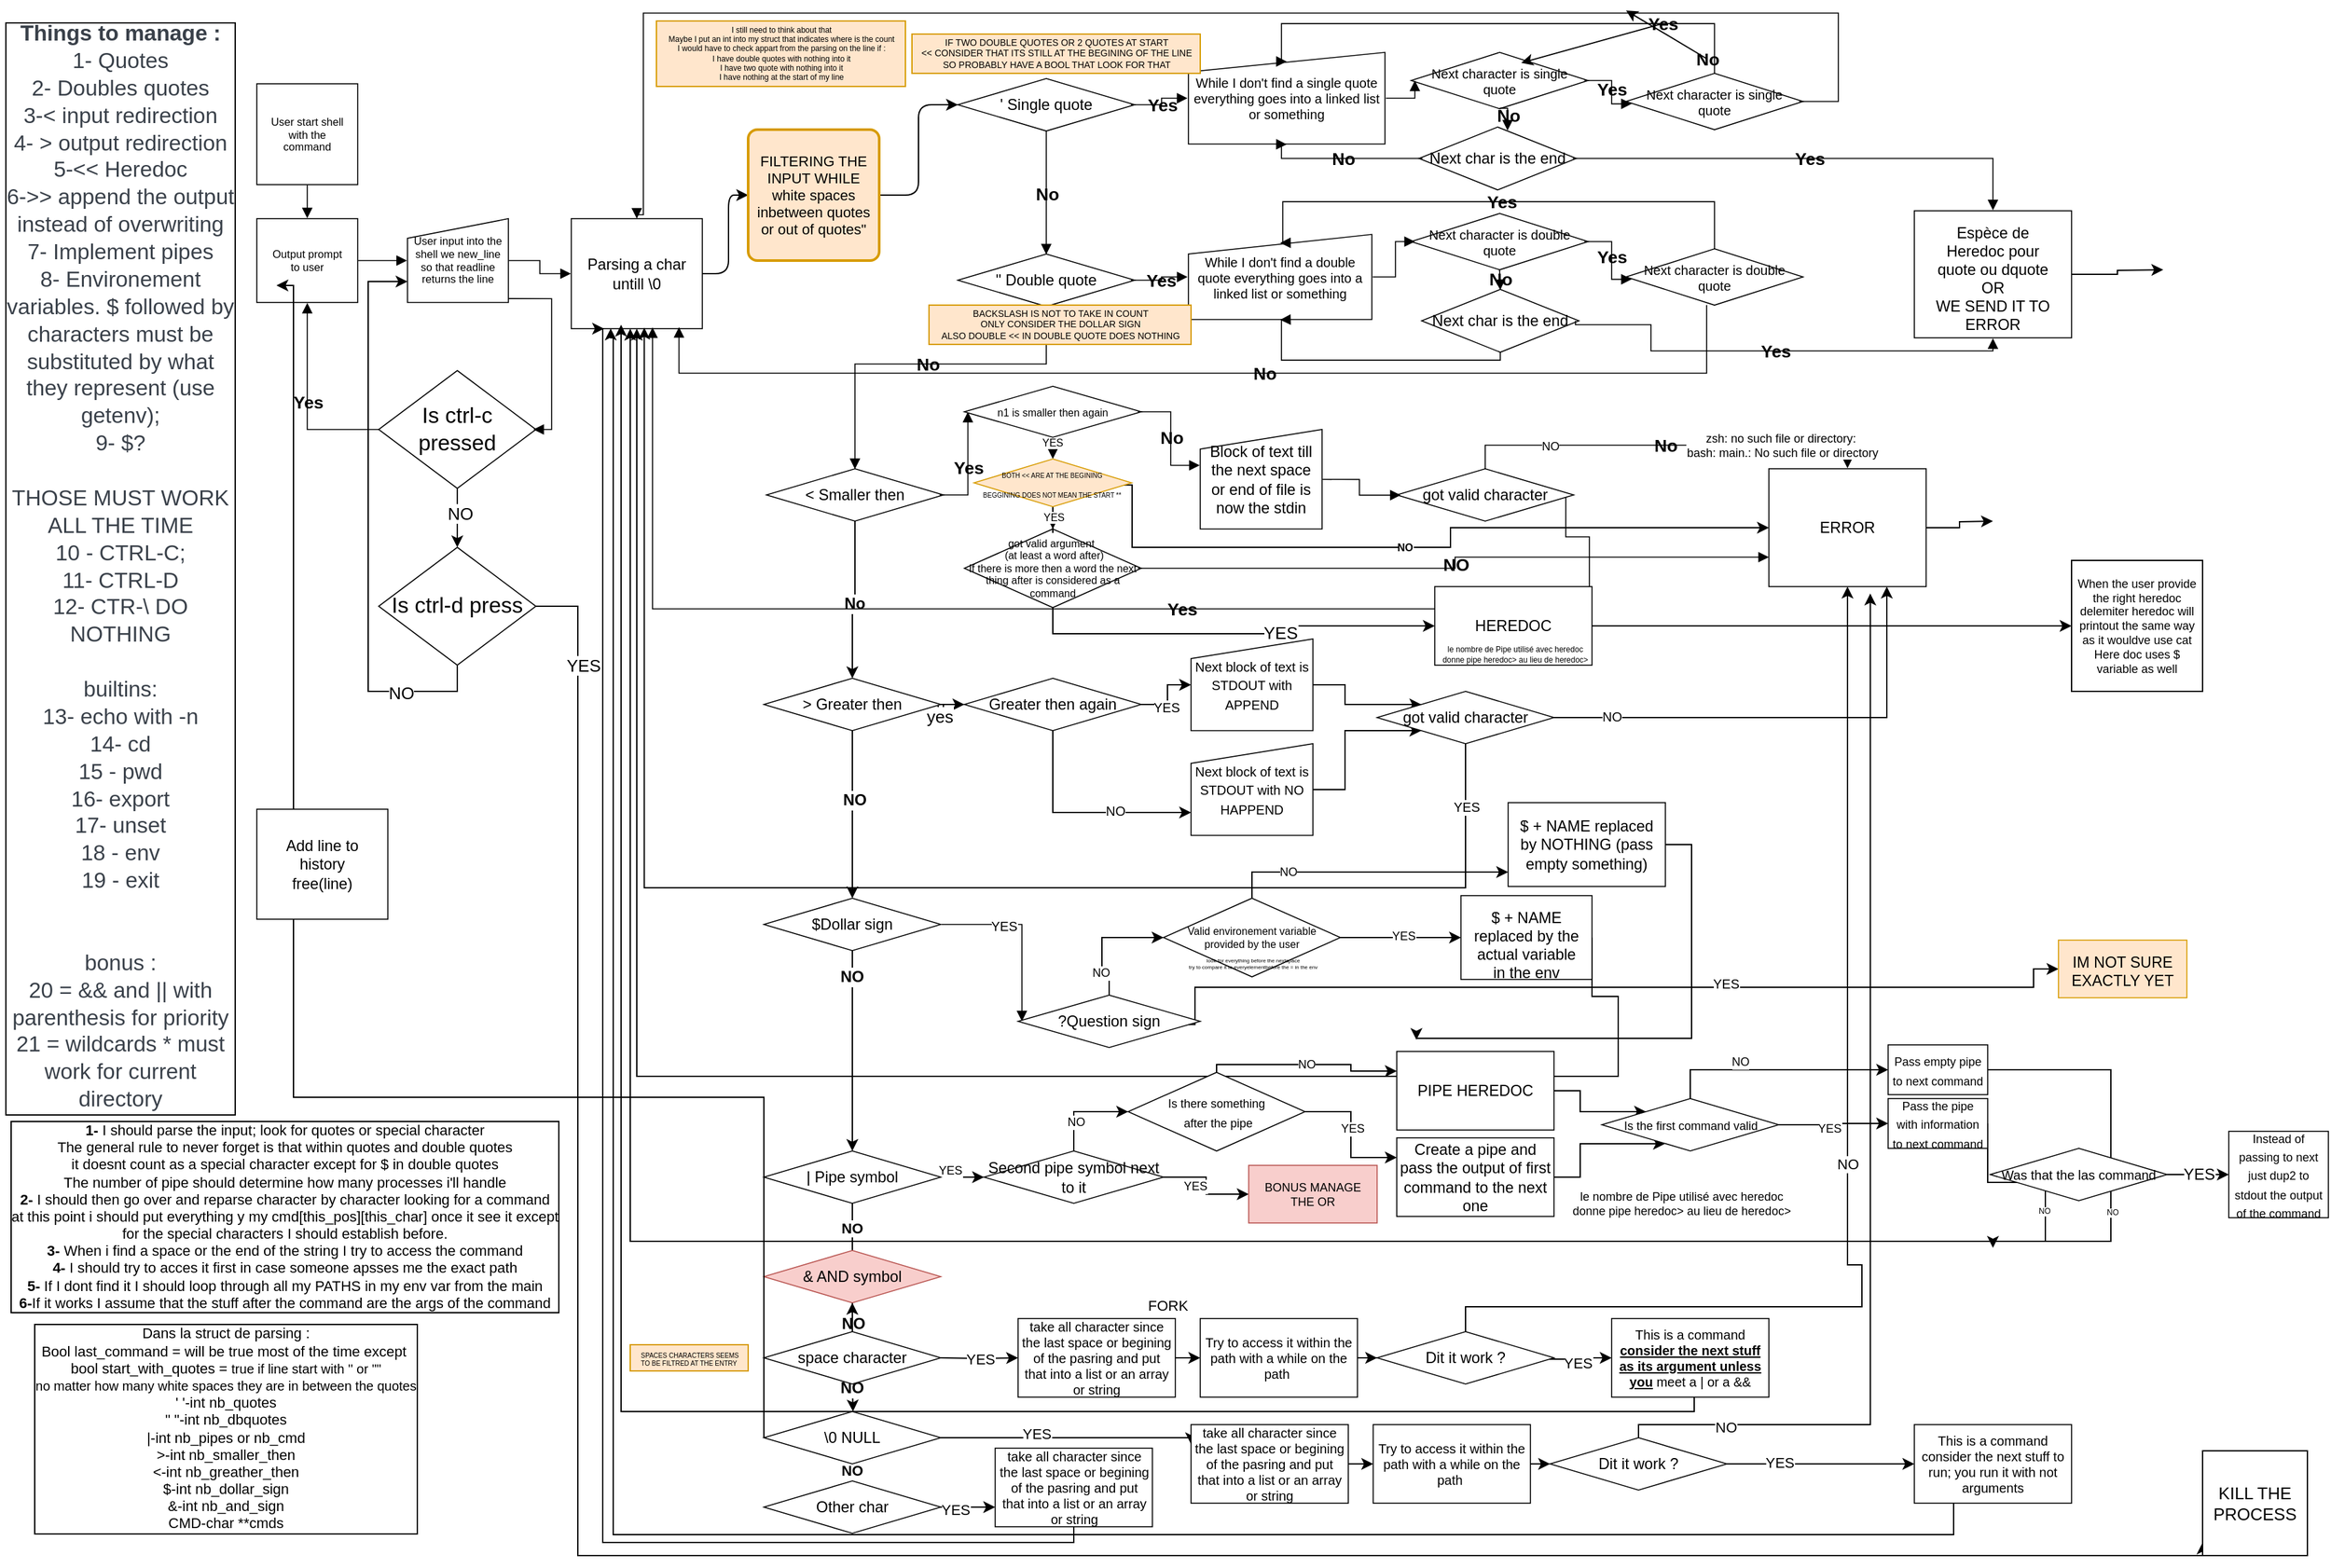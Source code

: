 <mxfile version="18.1.3" type="device" pages="2"><diagram id="Ua-8kvKI0o5XU9wNdEue" name="General idea of parsing"><mxGraphModel dx="631" dy="448" grid="1" gridSize="10" guides="1" tooltips="1" connect="1" arrows="1" fold="1" page="1" pageScale="1" pageWidth="1920" pageHeight="1200" math="0" shadow="0"><root><mxCell id="0"/><mxCell id="1" parent="0"/><UserObject label="User start shell with the command" lucidchartObjectId="EoLkkH0aFP~e" id="6C3x26X7k4ogZ1nKxdER-1"><mxCell style="html=1;overflow=block;blockSpacing=1;whiteSpace=wrap;fontSize=8.3;spacing=9;strokeOpacity=100;rounded=0;absoluteArcSize=1;arcSize=9;strokeWidth=0.8;" parent="1" vertex="1"><mxGeometry x="195" y="66" width="77" height="77" as="geometry"/></mxCell></UserObject><UserObject label="Output prompt to user" lucidchartObjectId="qpLkcYxG0nS7" id="6C3x26X7k4ogZ1nKxdER-2"><mxCell style="html=1;overflow=block;blockSpacing=1;whiteSpace=wrap;fontSize=8.3;spacing=9;strokeOpacity=100;rounded=0;absoluteArcSize=1;arcSize=9;strokeWidth=0.8;" parent="1" vertex="1"><mxGeometry x="195" y="169" width="77" height="64" as="geometry"/></mxCell></UserObject><UserObject label="User input into the shell we new_line so that readline returns the line" lucidchartObjectId="RpLkG9I6R0Vy" id="6C3x26X7k4ogZ1nKxdER-3"><mxCell style="html=1;overflow=block;blockSpacing=1;whiteSpace=wrap;shape=manualInput;size=15;fontSize=8.3;spacing=3.8;strokeOpacity=100;rounded=0;absoluteArcSize=1;arcSize=9;strokeWidth=0.8;" parent="1" vertex="1"><mxGeometry x="310" y="169" width="77" height="64" as="geometry"/></mxCell></UserObject><UserObject label="" lucidchartObjectId="_pLkXw3mvtES" id="6C3x26X7k4ogZ1nKxdER-4"><mxCell style="html=1;jettySize=18;whiteSpace=wrap;fontSize=13;strokeOpacity=100;strokeWidth=0.8;rounded=0;arcSize=12;edgeStyle=orthogonalEdgeStyle;startArrow=none;endArrow=block;endFill=1;exitX=0.5;exitY=1.005;exitPerimeter=0;entryX=0.5;entryY=-0.005;entryPerimeter=0;" parent="1" source="6C3x26X7k4ogZ1nKxdER-1" target="6C3x26X7k4ogZ1nKxdER-2" edge="1"><mxGeometry width="100" height="100" relative="1" as="geometry"><Array as="points"/></mxGeometry></mxCell></UserObject><UserObject label="" lucidchartObjectId="bqLkDUiTi6Hj" id="6C3x26X7k4ogZ1nKxdER-5"><mxCell style="html=1;jettySize=18;whiteSpace=wrap;fontSize=13;strokeOpacity=100;strokeWidth=0.8;rounded=0;arcSize=12;edgeStyle=orthogonalEdgeStyle;startArrow=none;endArrow=block;endFill=1;exitX=1.005;exitY=0.5;exitPerimeter=0;entryX=-0.005;entryY=0.5;entryPerimeter=0;" parent="1" source="6C3x26X7k4ogZ1nKxdER-2" target="6C3x26X7k4ogZ1nKxdER-3" edge="1"><mxGeometry width="100" height="100" relative="1" as="geometry"><Array as="points"/></mxGeometry></mxCell></UserObject><UserObject label="" lucidchartObjectId="EqLko~rWmYlm" id="6C3x26X7k4ogZ1nKxdER-6"><mxCell style="html=1;jettySize=18;whiteSpace=wrap;fontSize=13;strokeOpacity=100;strokeWidth=0.8;rounded=0;arcSize=12;edgeStyle=orthogonalEdgeStyle;startArrow=none;endArrow=block;endFill=1;exitX=1.005;exitY=0.5;exitPerimeter=0;entryX=-0.003;entryY=0.5;entryPerimeter=0;" parent="1" source="6C3x26X7k4ogZ1nKxdER-3" target="6C3x26X7k4ogZ1nKxdER-8" edge="1"><mxGeometry width="100" height="100" relative="1" as="geometry"><Array as="points"/></mxGeometry></mxCell></UserObject><UserObject label="&lt;div style=&quot;display: flex; justify-content: center; text-align: center; align-items: baseline; font-size: 0; line-height: 1.25;margin-top: -2px;&quot;&gt;&lt;span&gt;&lt;span style=&quot;font-size:16.7px;color:#3a414a;font-weight: bold;&quot;&gt;Things to manage :&lt;/span&gt;&lt;span style=&quot;font-size:16.7px;color:#3a414a;&quot;&gt;&lt;br&gt;1- Quotes&lt;br&gt;2- Doubles quotes&lt;br&gt;3-&amp;lt; input redirection&lt;br&gt;4- &amp;gt; output redirection&lt;br&gt;5-&amp;lt;&amp;lt; Heredoc&lt;br&gt;6-&amp;gt;&amp;gt; append the output instead of overwriting&lt;br&gt;7- Implement pipes&lt;br&gt;8- Environement variables. $ followed by characters must be substituted by what they represent (use getenv);&lt;br&gt;9- $?&lt;br&gt;&lt;br&gt;THOSE MUST WORK ALL THE TIME&lt;br&gt;10 - CTRL-C;&lt;br&gt;11- CTRL-D&lt;br&gt;12- CTR-\ DO NOTHING&lt;br&gt;&lt;br&gt;builtins:&lt;br&gt;13- echo with -n&lt;br&gt;14- cd&lt;br&gt;15 - pwd&lt;br&gt;16- export&lt;br&gt;17- unset&lt;br&gt;18 - env&lt;br&gt;19 - exit&lt;br&gt;&lt;br&gt;&lt;br&gt;bonus :&lt;br&gt;20 = &amp;amp;&amp;amp; and || with parenthesis for priority&lt;br&gt;21 = wildcards * must work for current directory&lt;/span&gt;&lt;/span&gt;&lt;/div&gt;" lucidchartObjectId="csLkHSUzEpqH" id="6C3x26X7k4ogZ1nKxdER-7"><mxCell style="html=1;overflow=block;blockSpacing=1;whiteSpace=wrap;fontSize=13;spacing=3.8;strokeOpacity=0;fillOpacity=0;rounded=0;absoluteArcSize=1;arcSize=9;strokeWidth=0.8;labelBorderColor=default;" parent="1" vertex="1"><mxGeometry y="15" width="180" height="827" as="geometry"/></mxCell></UserObject><mxCell id="gx9puPadspJsSEmZ4GI0-26" value="" style="edgeStyle=orthogonalEdgeStyle;curved=0;rounded=1;sketch=0;orthogonalLoop=1;jettySize=auto;html=1;fontSize=6;" edge="1" parent="1" source="6C3x26X7k4ogZ1nKxdER-8" target="gx9puPadspJsSEmZ4GI0-23"><mxGeometry relative="1" as="geometry"/></mxCell><UserObject label="Parsing a char untill \0" lucidchartObjectId="mxMk3M48BbWU" id="6C3x26X7k4ogZ1nKxdER-8"><mxCell style="html=1;overflow=block;blockSpacing=1;whiteSpace=wrap;fontSize=11.7;spacing=9;strokeOpacity=100;rounded=0;absoluteArcSize=1;arcSize=9;strokeWidth=0.8;" parent="1" vertex="1"><mxGeometry x="435" y="169" width="100" height="84" as="geometry"/></mxCell></UserObject><UserObject label="' Single quote" lucidchartObjectId="NCMkgJLVwf-o" id="6C3x26X7k4ogZ1nKxdER-9"><mxCell style="html=1;overflow=block;blockSpacing=1;whiteSpace=wrap;rhombus;fontSize=11.7;spacing=3.8;strokeOpacity=100;rounded=0;absoluteArcSize=1;arcSize=9;strokeWidth=0.8;" parent="1" vertex="1"><mxGeometry x="730" y="62.03" width="135" height="40" as="geometry"/></mxCell></UserObject><UserObject label="Next character is single quote" lucidchartObjectId="kEMkYC--Phe5" id="6C3x26X7k4ogZ1nKxdER-10"><mxCell style="html=1;overflow=block;blockSpacing=1;whiteSpace=wrap;rhombus;fontSize=10;spacing=3.8;strokeOpacity=100;rounded=0;absoluteArcSize=1;arcSize=9;strokeWidth=0.8;" parent="1" vertex="1"><mxGeometry x="1076" y="42.03" width="135" height="43" as="geometry"/></mxCell></UserObject><UserObject label="" lucidchartObjectId="tKMkA.~3lY8X" id="6C3x26X7k4ogZ1nKxdER-13"><mxCell style="html=1;jettySize=18;whiteSpace=wrap;fontSize=13;strokeOpacity=100;strokeWidth=0.8;rounded=0;arcSize=12;edgeStyle=orthogonalEdgeStyle;startArrow=none;endArrow=block;endFill=1;exitX=1.005;exitY=0.5;exitPerimeter=0;entryX=0.021;entryY=0.5;entryPerimeter=0;" parent="1" source="6C3x26X7k4ogZ1nKxdER-16" target="6C3x26X7k4ogZ1nKxdER-10" edge="1"><mxGeometry width="100" height="100" relative="1" as="geometry"><Array as="points"/></mxGeometry></mxCell></UserObject><UserObject label="" lucidchartObjectId="1LMk6-OPFEjp" id="6C3x26X7k4ogZ1nKxdER-14"><mxCell style="html=1;jettySize=18;whiteSpace=wrap;fontSize=13.3;fontStyle=1;strokeOpacity=100;strokeWidth=0.8;rounded=0;arcSize=12;edgeStyle=orthogonalEdgeStyle;startArrow=none;endArrow=block;endFill=1;exitX=0.978;exitY=0.5;exitPerimeter=0;entryX=-0.005;entryY=0.5;entryPerimeter=0;" parent="1" source="6C3x26X7k4ogZ1nKxdER-9" target="6C3x26X7k4ogZ1nKxdER-16" edge="1"><mxGeometry width="100" height="100" relative="1" as="geometry"><Array as="points"/></mxGeometry></mxCell></UserObject><mxCell id="6C3x26X7k4ogZ1nKxdER-15" value="Yes" style="text;html=1;resizable=0;align=center;verticalAlign=middle;fontStyle=1;fontSize=13.3;rounded=0;" parent="6C3x26X7k4ogZ1nKxdER-14" vertex="1"><mxGeometry relative="1" as="geometry"/></mxCell><UserObject label="While I don't find a single quote everything goes into a linked list or something" lucidchartObjectId="cMMkShETSsO~" id="6C3x26X7k4ogZ1nKxdER-16"><mxCell style="html=1;overflow=block;blockSpacing=1;whiteSpace=wrap;shape=manualInput;size=15;fontSize=10;spacing=3.8;strokeOpacity=100;rounded=0;absoluteArcSize=1;arcSize=9;strokeWidth=0.8;" parent="1" vertex="1"><mxGeometry x="906" y="42.03" width="150" height="70" as="geometry"/></mxCell></UserObject><UserObject label="" lucidchartObjectId="wMMk8kChWe.u" id="6C3x26X7k4ogZ1nKxdER-17"><mxCell style="html=1;jettySize=18;whiteSpace=wrap;fontSize=13.3;fontStyle=1;strokeOpacity=100;strokeWidth=0.8;rounded=0;arcSize=12;edgeStyle=orthogonalEdgeStyle;startArrow=none;endArrow=block;endFill=1;exitX=0.5;exitY=0.993;exitPerimeter=0;entryX=0.5;entryY=0.007;entryPerimeter=0;" parent="1" source="6C3x26X7k4ogZ1nKxdER-9" target="6C3x26X7k4ogZ1nKxdER-24" edge="1"><mxGeometry width="100" height="100" relative="1" as="geometry"><Array as="points"/></mxGeometry></mxCell></UserObject><mxCell id="6C3x26X7k4ogZ1nKxdER-18" value="No" style="text;html=1;resizable=0;align=center;verticalAlign=middle;fontStyle=1;fontSize=13.3;rounded=0;" parent="6C3x26X7k4ogZ1nKxdER-17" vertex="1"><mxGeometry relative="1" as="geometry"/></mxCell><UserObject label="Next character is single quote" lucidchartObjectId="BYMkn5OvlTy~" id="6C3x26X7k4ogZ1nKxdER-19"><mxCell style="html=1;overflow=block;blockSpacing=1;whiteSpace=wrap;rhombus;fontSize=10;spacing=3.8;strokeOpacity=100;rounded=0;absoluteArcSize=1;arcSize=9;strokeWidth=0.8;" parent="1" vertex="1"><mxGeometry x="1240" y="58.03" width="135" height="43" as="geometry"/></mxCell></UserObject><UserObject label="" lucidchartObjectId="KYMkjQTuBxtw" id="6C3x26X7k4ogZ1nKxdER-20"><mxCell style="html=1;jettySize=18;whiteSpace=wrap;fontSize=13.3;fontStyle=1;strokeOpacity=100;strokeWidth=0.8;rounded=0;arcSize=12;edgeStyle=orthogonalEdgeStyle;startArrow=none;endArrow=block;endFill=1;exitX=0.979;exitY=0.5;exitPerimeter=0;entryX=0.032;entryY=0.541;entryPerimeter=0;" parent="1" source="6C3x26X7k4ogZ1nKxdER-10" target="6C3x26X7k4ogZ1nKxdER-19" edge="1"><mxGeometry width="100" height="100" relative="1" as="geometry"><Array as="points"/></mxGeometry></mxCell></UserObject><mxCell id="6C3x26X7k4ogZ1nKxdER-21" value="Yes" style="text;html=1;resizable=0;align=center;verticalAlign=middle;fontStyle=1;fontSize=13.3;rounded=0;" parent="6C3x26X7k4ogZ1nKxdER-20" vertex="1"><mxGeometry relative="1" as="geometry"/></mxCell><UserObject label="" lucidchartObjectId="UZMk3UgEDXLc" id="6C3x26X7k4ogZ1nKxdER-22"><mxCell style="html=1;jettySize=18;whiteSpace=wrap;fontSize=13.3;fontStyle=1;strokeOpacity=100;strokeWidth=0.8;rounded=0;arcSize=12;edgeStyle=orthogonalEdgeStyle;startArrow=none;endArrow=block;endFill=1;exitX=0.979;exitY=0.5;exitPerimeter=0;" parent="1" source="6C3x26X7k4ogZ1nKxdER-19" target="6C3x26X7k4ogZ1nKxdER-8" edge="1"><mxGeometry width="100" height="100" relative="1" as="geometry"><Array as="points"><mxPoint x="1402" y="80"/><mxPoint x="1402" y="12"/><mxPoint x="490" y="12"/><mxPoint x="490" y="166"/><mxPoint x="485" y="166"/></Array><mxPoint x="670.7" y="165.694" as="targetPoint"/></mxGeometry></mxCell></UserObject><mxCell id="6C3x26X7k4ogZ1nKxdER-23" value="No" style="text;html=1;resizable=0;align=center;verticalAlign=middle;fontStyle=1;fontSize=13.3;rounded=0;" parent="6C3x26X7k4ogZ1nKxdER-22" vertex="1"><mxGeometry relative="1" as="geometry"><mxPoint x="388" y="35" as="offset"/></mxGeometry></mxCell><mxCell id="pFfbjEsM8YMfZWfiTMy2-112" style="edgeStyle=orthogonalEdgeStyle;rounded=0;orthogonalLoop=1;jettySize=auto;html=1;exitX=0;exitY=0;exitDx=0;exitDy=0;fontSize=10;" parent="6C3x26X7k4ogZ1nKxdER-22" source="6C3x26X7k4ogZ1nKxdER-23" edge="1"><mxGeometry relative="1" as="geometry"><mxPoint x="1240" y="10" as="targetPoint"/></mxGeometry></mxCell><UserObject label="&quot; Double quote" lucidchartObjectId="2ZMk31Z5MrbM" id="6C3x26X7k4ogZ1nKxdER-24"><mxCell style="html=1;overflow=block;blockSpacing=1;whiteSpace=wrap;rhombus;fontSize=11.7;spacing=3.8;strokeOpacity=100;rounded=0;absoluteArcSize=1;arcSize=9;strokeWidth=0.8;" parent="1" vertex="1"><mxGeometry x="730" y="196.03" width="135" height="40" as="geometry"/></mxCell></UserObject><UserObject label="Next character is double quote" lucidchartObjectId="2ZMkoyQmy9So" id="6C3x26X7k4ogZ1nKxdER-25"><mxCell style="html=1;overflow=block;blockSpacing=1;whiteSpace=wrap;rhombus;fontSize=10;spacing=3.8;strokeOpacity=100;rounded=0;absoluteArcSize=1;arcSize=9;strokeWidth=0.8;" parent="1" vertex="1"><mxGeometry x="1076" y="165.03" width="135" height="43" as="geometry"/></mxCell></UserObject><UserObject label="" lucidchartObjectId="2ZMkuVCm59Xl" id="6C3x26X7k4ogZ1nKxdER-26"><mxCell style="html=1;jettySize=18;whiteSpace=wrap;fontSize=13;strokeOpacity=100;strokeWidth=0.8;rounded=0;arcSize=12;edgeStyle=orthogonalEdgeStyle;startArrow=none;endArrow=block;endFill=1;exitX=1.005;exitY=0.5;exitPerimeter=0;entryX=0.021;entryY=0.5;entryPerimeter=0;" parent="1" source="6C3x26X7k4ogZ1nKxdER-29" target="6C3x26X7k4ogZ1nKxdER-25" edge="1"><mxGeometry width="100" height="100" relative="1" as="geometry"><Array as="points"/></mxGeometry></mxCell></UserObject><UserObject label="" lucidchartObjectId="2ZMkSswJZ_B_" id="6C3x26X7k4ogZ1nKxdER-27"><mxCell style="html=1;jettySize=18;whiteSpace=wrap;fontSize=13.3;fontStyle=1;strokeOpacity=100;strokeWidth=0.8;rounded=0;arcSize=12;edgeStyle=orthogonalEdgeStyle;startArrow=none;endArrow=block;endFill=1;exitX=0.978;exitY=0.5;exitPerimeter=0;entryX=-0.005;entryY=0.5;entryPerimeter=0;" parent="1" source="6C3x26X7k4ogZ1nKxdER-24" target="6C3x26X7k4ogZ1nKxdER-29" edge="1"><mxGeometry width="100" height="100" relative="1" as="geometry"><Array as="points"/></mxGeometry></mxCell></UserObject><mxCell id="6C3x26X7k4ogZ1nKxdER-28" value="Yes" style="text;html=1;resizable=0;align=center;verticalAlign=middle;fontStyle=1;fontSize=13.3;rounded=0;" parent="6C3x26X7k4ogZ1nKxdER-27" vertex="1"><mxGeometry relative="1" as="geometry"/></mxCell><UserObject label="While I don't find a double quote everything goes into a linked list or something" lucidchartObjectId="2ZMk6o9U2UE7" id="6C3x26X7k4ogZ1nKxdER-29"><mxCell style="html=1;overflow=block;blockSpacing=1;whiteSpace=wrap;shape=manualInput;size=15;fontSize=10;spacing=3.8;strokeOpacity=100;rounded=0;absoluteArcSize=1;arcSize=9;strokeWidth=0.8;" parent="1" vertex="1"><mxGeometry x="906" y="181.03" width="140" height="65" as="geometry"/></mxCell></UserObject><UserObject label="Next character is double quote" lucidchartObjectId="2ZMkBUvcIYN3" id="6C3x26X7k4ogZ1nKxdER-30"><mxCell style="html=1;overflow=block;blockSpacing=1;whiteSpace=wrap;rhombus;fontSize=10;spacing=3.8;strokeOpacity=100;rounded=0;absoluteArcSize=1;arcSize=9;strokeWidth=0.8;" parent="1" vertex="1"><mxGeometry x="1240" y="192.03" width="135" height="43" as="geometry"/></mxCell></UserObject><UserObject label="" lucidchartObjectId="2ZMk_t4DJ4O9" id="6C3x26X7k4ogZ1nKxdER-31"><mxCell style="html=1;jettySize=18;whiteSpace=wrap;fontSize=13.3;fontStyle=1;strokeOpacity=100;strokeWidth=0.8;rounded=0;arcSize=12;edgeStyle=orthogonalEdgeStyle;startArrow=none;endArrow=block;endFill=1;exitX=0.5;exitY=0.992;exitPerimeter=0;entryX=0.822;entryY=0.986;entryDx=0;entryDy=0;entryPerimeter=0;" parent="1" target="6C3x26X7k4ogZ1nKxdER-8" edge="1"><mxGeometry width="100" height="100" relative="1" as="geometry"><Array as="points"><mxPoint x="1302" y="287"/><mxPoint x="517" y="287"/></Array><mxPoint x="1301.5" y="235.026" as="sourcePoint"/><mxPoint x="650" y="247.37" as="targetPoint"/></mxGeometry></mxCell></UserObject><mxCell id="6C3x26X7k4ogZ1nKxdER-32" value="No" style="text;html=1;resizable=0;align=center;verticalAlign=middle;fontStyle=1;fontSize=13.3;rounded=0;" parent="6C3x26X7k4ogZ1nKxdER-31" vertex="1"><mxGeometry x="-0.105" relative="1" as="geometry"><mxPoint as="offset"/></mxGeometry></mxCell><UserObject label="" lucidchartObjectId="l1MkZ49A7-jT" id="6C3x26X7k4ogZ1nKxdER-33"><mxCell style="html=1;jettySize=18;whiteSpace=wrap;fontSize=13.3;fontStyle=1;strokeOpacity=100;strokeWidth=0.8;rounded=0;arcSize=12;edgeStyle=orthogonalEdgeStyle;startArrow=none;endArrow=block;endFill=1;exitX=0.979;exitY=0.5;exitPerimeter=0;entryX=0.032;entryY=0.541;entryPerimeter=0;" parent="1" source="6C3x26X7k4ogZ1nKxdER-25" target="6C3x26X7k4ogZ1nKxdER-30" edge="1"><mxGeometry width="100" height="100" relative="1" as="geometry"><Array as="points"/></mxGeometry></mxCell></UserObject><mxCell id="6C3x26X7k4ogZ1nKxdER-34" value="Yes" style="text;html=1;resizable=0;align=center;verticalAlign=middle;fontStyle=1;fontSize=13.3;rounded=0;" parent="6C3x26X7k4ogZ1nKxdER-33" vertex="1"><mxGeometry relative="1" as="geometry"/></mxCell><mxCell id="pFfbjEsM8YMfZWfiTMy2-217" style="edgeStyle=orthogonalEdgeStyle;rounded=0;orthogonalLoop=1;jettySize=auto;html=1;exitX=0.5;exitY=1;exitDx=0;exitDy=0;fontSize=6;" parent="1" source="6C3x26X7k4ogZ1nKxdER-35" target="pFfbjEsM8YMfZWfiTMy2-216" edge="1"><mxGeometry relative="1" as="geometry"/></mxCell><mxCell id="pFfbjEsM8YMfZWfiTMy2-219" value="&lt;font style=&quot;font-size: 13px;&quot;&gt;NO&lt;/font&gt;" style="edgeLabel;html=1;align=center;verticalAlign=middle;resizable=0;points=[];fontSize=6;rounded=0;" parent="pFfbjEsM8YMfZWfiTMy2-217" vertex="1" connectable="0"><mxGeometry x="-0.176" y="2" relative="1" as="geometry"><mxPoint as="offset"/></mxGeometry></mxCell><UserObject label="Is ctrl-c pressed" lucidchartObjectId="d5Mk_tVAWbX9" id="6C3x26X7k4ogZ1nKxdER-35"><mxCell style="html=1;overflow=block;blockSpacing=1;whiteSpace=wrap;rhombus;fontSize=16.7;spacing=3.8;strokeOpacity=100;rounded=0;absoluteArcSize=1;arcSize=9;strokeWidth=0.8;" parent="1" vertex="1"><mxGeometry x="288" y="285" width="120" height="90" as="geometry"/></mxCell></UserObject><UserObject label="" lucidchartObjectId="W5Mkp01r2YbF" id="6C3x26X7k4ogZ1nKxdER-38"><mxCell style="html=1;jettySize=18;whiteSpace=wrap;fontSize=13;strokeOpacity=100;strokeWidth=0.8;rounded=0;arcSize=12;edgeStyle=orthogonalEdgeStyle;startArrow=none;endArrow=block;endFill=1;exitX=1.002;exitY=0.954;exitPerimeter=0;entryX=0.984;entryY=0.5;entryPerimeter=0;" parent="1" source="6C3x26X7k4ogZ1nKxdER-3" target="6C3x26X7k4ogZ1nKxdER-35" edge="1"><mxGeometry width="100" height="100" relative="1" as="geometry"><Array as="points"><mxPoint x="420" y="230"/><mxPoint x="420" y="330"/></Array></mxGeometry></mxCell></UserObject><UserObject label="" lucidchartObjectId="55MkbWRrKWN8" id="6C3x26X7k4ogZ1nKxdER-39"><mxCell style="html=1;jettySize=18;whiteSpace=wrap;fontSize=13.3;fontStyle=1;strokeOpacity=100;strokeWidth=0.8;rounded=0;arcSize=12;edgeStyle=orthogonalEdgeStyle;startArrow=none;endArrow=block;endFill=1;exitX=0;exitY=0.5;entryX=0.5;entryY=1.005;entryPerimeter=0;exitDx=0;exitDy=0;" parent="1" source="6C3x26X7k4ogZ1nKxdER-35" target="6C3x26X7k4ogZ1nKxdER-2" edge="1"><mxGeometry width="100" height="100" relative="1" as="geometry"><Array as="points"/></mxGeometry></mxCell></UserObject><mxCell id="6C3x26X7k4ogZ1nKxdER-40" value="Yes" style="text;html=1;resizable=0;align=center;verticalAlign=middle;fontStyle=1;fontSize=13.3;rounded=0;" parent="6C3x26X7k4ogZ1nKxdER-39" vertex="1"><mxGeometry relative="1" as="geometry"/></mxCell><mxCell id="pFfbjEsM8YMfZWfiTMy2-8" style="edgeStyle=orthogonalEdgeStyle;rounded=0;orthogonalLoop=1;jettySize=auto;html=1;exitX=0.5;exitY=1;exitDx=0;exitDy=0;entryX=0.5;entryY=0;entryDx=0;entryDy=0;" parent="1" source="6C3x26X7k4ogZ1nKxdER-41" target="6C3x26X7k4ogZ1nKxdER-66" edge="1"><mxGeometry relative="1" as="geometry"/></mxCell><mxCell id="pFfbjEsM8YMfZWfiTMy2-9" value="No" style="edgeLabel;html=1;align=center;verticalAlign=middle;resizable=0;points=[];fontStyle=1;rounded=0;fontSize=12;" parent="pFfbjEsM8YMfZWfiTMy2-8" vertex="1" connectable="0"><mxGeometry x="-0.145" y="-1" relative="1" as="geometry"><mxPoint y="11" as="offset"/></mxGeometry></mxCell><UserObject label="&amp;lt; Smaller then" lucidchartObjectId="u~MkNUg4O0cm" id="6C3x26X7k4ogZ1nKxdER-41"><mxCell style="html=1;overflow=block;blockSpacing=1;whiteSpace=wrap;rhombus;fontSize=11.7;spacing=3.8;strokeOpacity=100;rounded=0;absoluteArcSize=1;arcSize=9;strokeWidth=0.8;" parent="1" vertex="1"><mxGeometry x="584" y="360" width="135" height="40" as="geometry"/></mxCell></UserObject><UserObject label="" lucidchartObjectId="K~Mks7QkEejR" id="6C3x26X7k4ogZ1nKxdER-42"><mxCell style="html=1;jettySize=18;whiteSpace=wrap;fontSize=13.3;fontStyle=1;strokeOpacity=100;strokeWidth=0.8;rounded=0;arcSize=12;edgeStyle=orthogonalEdgeStyle;startArrow=none;endArrow=block;endFill=1;exitX=0.5;exitY=0.993;exitPerimeter=0;entryX=0.5;entryY=0.007;entryPerimeter=0;" parent="1" source="6C3x26X7k4ogZ1nKxdER-24" target="6C3x26X7k4ogZ1nKxdER-41" edge="1"><mxGeometry width="100" height="100" relative="1" as="geometry"><Array as="points"><mxPoint x="798" y="280"/><mxPoint x="652" y="280"/></Array></mxGeometry></mxCell></UserObject><mxCell id="6C3x26X7k4ogZ1nKxdER-43" value="No" style="text;html=1;resizable=0;align=center;verticalAlign=middle;fontStyle=1;fontSize=13.3;rounded=0;" parent="6C3x26X7k4ogZ1nKxdER-42" vertex="1"><mxGeometry relative="1" as="geometry"/></mxCell><UserObject label="" lucidchartObjectId="yhNk0UW26KPJ" id="6C3x26X7k4ogZ1nKxdER-44"><mxCell style="html=1;jettySize=18;whiteSpace=wrap;fontSize=13;strokeOpacity=100;strokeWidth=0.8;rounded=0;arcSize=12;edgeStyle=orthogonalEdgeStyle;startArrow=none;endArrow=block;endFill=1;exitX=0.5;exitY=0.99;exitPerimeter=0;entryX=0.5;entryY=1.003;entryPerimeter=0;" parent="1" source="6C3x26X7k4ogZ1nKxdER-54" target="6C3x26X7k4ogZ1nKxdER-29" edge="1"><mxGeometry width="100" height="100" relative="1" as="geometry"><Array as="points"><mxPoint x="1144" y="277.03"/><mxPoint x="977" y="277.03"/><mxPoint x="977" y="246.03"/></Array></mxGeometry></mxCell></UserObject><UserObject label="" lucidchartObjectId="hbNk._Rh.1wm" id="6C3x26X7k4ogZ1nKxdER-45"><mxCell style="html=1;jettySize=18;whiteSpace=wrap;fontSize=13.3;fontStyle=1;strokeOpacity=100;strokeWidth=0.8;rounded=0;arcSize=12;edgeStyle=orthogonalEdgeStyle;startArrow=none;endArrow=block;endFill=1;exitX=0.5;exitY=0.992;exitPerimeter=0;entryX=0.5;entryY=0.01;entryPerimeter=0;" parent="1" source="6C3x26X7k4ogZ1nKxdER-25" target="6C3x26X7k4ogZ1nKxdER-54" edge="1"><mxGeometry width="100" height="100" relative="1" as="geometry"><Array as="points"/></mxGeometry></mxCell></UserObject><mxCell id="6C3x26X7k4ogZ1nKxdER-46" value="No" style="text;html=1;resizable=0;align=center;verticalAlign=middle;fontStyle=1;fontSize=13.3;rounded=0;" parent="6C3x26X7k4ogZ1nKxdER-45" vertex="1"><mxGeometry relative="1" as="geometry"/></mxCell><UserObject label="Next char is the end" lucidchartObjectId="HgNkjee_A4t6" id="6C3x26X7k4ogZ1nKxdER-47"><mxCell style="html=1;overflow=block;blockSpacing=1;whiteSpace=wrap;rhombus;fontSize=11.7;spacing=3.8;strokeOpacity=100;rounded=0;absoluteArcSize=1;arcSize=9;strokeWidth=0.8;" parent="1" vertex="1"><mxGeometry x="1082" y="99.03" width="120" height="48" as="geometry"/></mxCell></UserObject><UserObject label="" lucidchartObjectId="khNkMdgbpVFd" id="6C3x26X7k4ogZ1nKxdER-48"><mxCell style="html=1;jettySize=18;whiteSpace=wrap;fontSize=13.3;fontStyle=1;strokeOpacity=100;strokeWidth=0.8;rounded=0;arcSize=12;edgeStyle=orthogonalEdgeStyle;startArrow=none;endArrow=block;endFill=1;exitX=0.978;exitY=0.5;exitPerimeter=0;entryX=0.5;entryY=-0.004;entryPerimeter=0;" parent="1" source="6C3x26X7k4ogZ1nKxdER-47" target="6C3x26X7k4ogZ1nKxdER-57" edge="1"><mxGeometry width="100" height="100" relative="1" as="geometry"><Array as="points"/></mxGeometry></mxCell></UserObject><mxCell id="6C3x26X7k4ogZ1nKxdER-49" value="Yes" style="text;html=1;resizable=0;align=center;verticalAlign=middle;fontStyle=1;fontSize=13.3;rounded=0;" parent="6C3x26X7k4ogZ1nKxdER-48" vertex="1"><mxGeometry relative="1" as="geometry"/></mxCell><UserObject label="" lucidchartObjectId="mhNk5pJn4jc8" id="6C3x26X7k4ogZ1nKxdER-50"><mxCell style="html=1;jettySize=18;whiteSpace=wrap;fontSize=13.3;fontStyle=1;strokeOpacity=100;strokeWidth=0.8;rounded=0;arcSize=12;edgeStyle=orthogonalEdgeStyle;startArrow=none;endArrow=block;endFill=1;exitX=0.022;exitY=0.5;exitPerimeter=0;entryX=0.5;entryY=1.003;entryPerimeter=0;" parent="1" source="6C3x26X7k4ogZ1nKxdER-47" target="6C3x26X7k4ogZ1nKxdER-16" edge="1"><mxGeometry width="100" height="100" relative="1" as="geometry"><Array as="points"><mxPoint x="977" y="123.03"/></Array></mxGeometry></mxCell></UserObject><mxCell id="6C3x26X7k4ogZ1nKxdER-51" value="No" style="text;html=1;resizable=0;align=center;verticalAlign=middle;fontStyle=1;fontSize=13.3;rounded=0;" parent="6C3x26X7k4ogZ1nKxdER-50" vertex="1"><mxGeometry relative="1" as="geometry"/></mxCell><UserObject label="" lucidchartObjectId="rhNkv7rOE_ST" id="6C3x26X7k4ogZ1nKxdER-52"><mxCell style="html=1;jettySize=18;whiteSpace=wrap;fontSize=13.3;fontStyle=1;strokeOpacity=100;strokeWidth=0.8;rounded=0;arcSize=12;edgeStyle=orthogonalEdgeStyle;startArrow=none;endArrow=block;endFill=1;exitX=0.5;exitY=0.992;exitPerimeter=0;entryX=0.563;entryY=0.055;entryPerimeter=0;" parent="1" source="6C3x26X7k4ogZ1nKxdER-10" target="6C3x26X7k4ogZ1nKxdER-47" edge="1"><mxGeometry width="100" height="100" relative="1" as="geometry"><Array as="points"/></mxGeometry></mxCell></UserObject><mxCell id="6C3x26X7k4ogZ1nKxdER-53" value="No" style="text;html=1;resizable=0;align=center;verticalAlign=middle;fontStyle=1;fontSize=13.3;rounded=0;" parent="6C3x26X7k4ogZ1nKxdER-52" vertex="1"><mxGeometry relative="1" as="geometry"/></mxCell><UserObject label="Next char is the end" lucidchartObjectId="whNkyzWs~-IL" id="6C3x26X7k4ogZ1nKxdER-54"><mxCell style="html=1;overflow=block;blockSpacing=1;whiteSpace=wrap;rhombus;fontSize=11.7;spacing=3.8;strokeOpacity=100;rounded=0;absoluteArcSize=1;arcSize=9;strokeWidth=0.8;" parent="1" vertex="1"><mxGeometry x="1084" y="223.03" width="120" height="48" as="geometry"/></mxCell></UserObject><UserObject label="" lucidchartObjectId="IhNk4Sp2JTGb" id="6C3x26X7k4ogZ1nKxdER-55"><mxCell style="html=1;jettySize=18;whiteSpace=wrap;fontSize=13.3;fontStyle=1;strokeOpacity=100;strokeWidth=0.8;rounded=0;arcSize=12;edgeStyle=orthogonalEdgeStyle;startArrow=none;endArrow=block;endFill=1;exitX=0.978;exitY=0.5;exitPerimeter=0;entryX=0.5;entryY=1.004;entryPerimeter=0;" parent="1" source="6C3x26X7k4ogZ1nKxdER-54" target="6C3x26X7k4ogZ1nKxdER-57" edge="1"><mxGeometry width="100" height="100" relative="1" as="geometry"><Array as="points"><mxPoint x="1259" y="250"/><mxPoint x="1259" y="270"/><mxPoint x="1520" y="270"/></Array></mxGeometry></mxCell></UserObject><mxCell id="6C3x26X7k4ogZ1nKxdER-56" value="Yes" style="text;html=1;resizable=0;align=center;verticalAlign=middle;fontStyle=1;fontSize=13.3;rounded=0;" parent="6C3x26X7k4ogZ1nKxdER-55" vertex="1"><mxGeometry relative="1" as="geometry"/></mxCell><mxCell id="pFfbjEsM8YMfZWfiTMy2-154" style="edgeStyle=orthogonalEdgeStyle;rounded=0;orthogonalLoop=1;jettySize=auto;html=1;exitX=1;exitY=0.5;exitDx=0;exitDy=0;fontSize=9;" parent="1" source="6C3x26X7k4ogZ1nKxdER-57" edge="1"><mxGeometry relative="1" as="geometry"><mxPoint x="1650" y="208" as="targetPoint"/></mxGeometry></mxCell><UserObject label="Espèce de Heredoc pour quote ou dquote&lt;br&gt;OR&lt;br&gt;WE SEND IT TO ERROR&lt;br&gt;" lucidchartObjectId="4hNkBtxR_Ub." id="6C3x26X7k4ogZ1nKxdER-57"><mxCell style="html=1;overflow=block;blockSpacing=1;whiteSpace=wrap;fontSize=11.7;spacing=9;strokeOpacity=100;rounded=0;absoluteArcSize=1;arcSize=9;strokeWidth=0.8;" parent="1" vertex="1"><mxGeometry x="1460" y="163" width="120" height="97" as="geometry"/></mxCell></UserObject><UserObject label="Block of text till the next space or end of file is now the stdin" lucidchartObjectId=".INkvPi5lvq5" id="6C3x26X7k4ogZ1nKxdER-58"><mxCell style="html=1;overflow=block;blockSpacing=1;whiteSpace=wrap;shape=manualInput;size=15;fontSize=11.7;spacing=3.8;strokeOpacity=100;rounded=0;absoluteArcSize=1;arcSize=9;strokeWidth=0.8;" parent="1" vertex="1"><mxGeometry x="915" y="330" width="93" height="76" as="geometry"/></mxCell></UserObject><UserObject label="got valid character" lucidchartObjectId="sKNkXzaRZRrE" id="6C3x26X7k4ogZ1nKxdER-59"><mxCell style="html=1;overflow=block;blockSpacing=1;whiteSpace=wrap;rhombus;fontSize=11.7;spacing=3.8;strokeOpacity=100;rounded=0;absoluteArcSize=1;arcSize=9;strokeWidth=0.8;" parent="1" vertex="1"><mxGeometry x="1065" y="360" width="135" height="40" as="geometry"/></mxCell></UserObject><UserObject label="" lucidchartObjectId="iLNkO5.qTCj_" id="6C3x26X7k4ogZ1nKxdER-60"><mxCell style="html=1;jettySize=18;whiteSpace=wrap;fontSize=13.3;fontStyle=1;strokeOpacity=100;strokeWidth=0.8;rounded=0;arcSize=12;edgeStyle=orthogonalEdgeStyle;startArrow=none;endArrow=block;endFill=1;exitX=0.5;exitY=0.007;exitPerimeter=0;" parent="1" source="6C3x26X7k4ogZ1nKxdER-9" edge="1"><mxGeometry width="100" height="100" relative="1" as="geometry"><Array as="points"/><mxPoint x="797" y="62.03" as="targetPoint"/></mxGeometry></mxCell></UserObject><UserObject label="" lucidchartObjectId="wLNk0sY4uPxz" id="6C3x26X7k4ogZ1nKxdER-62"><mxCell style="html=1;jettySize=18;whiteSpace=wrap;fontSize=13.3;fontStyle=1;strokeOpacity=100;strokeWidth=0.8;rounded=0;arcSize=12;edgeStyle=orthogonalEdgeStyle;startArrow=none;endArrow=block;endFill=1;exitX=0.5;exitY=0.008;exitPerimeter=0;entryX=0.5;entryY=0.1;entryPerimeter=0;" parent="1" source="6C3x26X7k4ogZ1nKxdER-19" target="6C3x26X7k4ogZ1nKxdER-16" edge="1"><mxGeometry width="100" height="100" relative="1" as="geometry"><Array as="points"><mxPoint x="1307" y="20.03"/><mxPoint x="977" y="20.03"/></Array></mxGeometry></mxCell></UserObject><mxCell id="6C3x26X7k4ogZ1nKxdER-63" value="Yes" style="text;html=1;resizable=0;align=center;verticalAlign=middle;fontStyle=1;fontSize=13.3;rounded=0;" parent="6C3x26X7k4ogZ1nKxdER-62" vertex="1"><mxGeometry relative="1" as="geometry"><mxPoint x="123" as="offset"/></mxGeometry></mxCell><mxCell id="pFfbjEsM8YMfZWfiTMy2-113" style="edgeStyle=orthogonalEdgeStyle;rounded=0;orthogonalLoop=1;jettySize=auto;html=1;exitX=0;exitY=0;exitDx=0;exitDy=0;fontSize=10;" parent="6C3x26X7k4ogZ1nKxdER-62" source="6C3x26X7k4ogZ1nKxdER-63" edge="1"><mxGeometry relative="1" as="geometry"><mxPoint x="1160" y="50" as="targetPoint"/></mxGeometry></mxCell><UserObject label="" lucidchartObjectId="3LNkoQUq_ztP" id="6C3x26X7k4ogZ1nKxdER-64"><mxCell style="html=1;jettySize=18;whiteSpace=wrap;fontSize=13.3;fontStyle=1;strokeOpacity=100;strokeWidth=0.8;rounded=0;arcSize=12;edgeStyle=orthogonalEdgeStyle;startArrow=none;endArrow=block;endFill=1;exitX=0.5;exitY=0.008;exitPerimeter=0;entryX=0.5;entryY=0.1;entryPerimeter=0;" parent="1" source="6C3x26X7k4ogZ1nKxdER-30" target="6C3x26X7k4ogZ1nKxdER-29" edge="1"><mxGeometry width="100" height="100" relative="1" as="geometry"><Array as="points"><mxPoint x="1307" y="156.03"/><mxPoint x="978" y="156.03"/><mxPoint x="978" y="188.03"/></Array></mxGeometry></mxCell></UserObject><mxCell id="6C3x26X7k4ogZ1nKxdER-65" value="Yes" style="text;html=1;resizable=0;align=center;verticalAlign=middle;fontStyle=1;fontSize=13.3;rounded=0;" parent="6C3x26X7k4ogZ1nKxdER-64" vertex="1"><mxGeometry relative="1" as="geometry"/></mxCell><mxCell id="pFfbjEsM8YMfZWfiTMy2-97" style="edgeStyle=orthogonalEdgeStyle;rounded=0;orthogonalLoop=1;jettySize=auto;html=1;exitX=1;exitY=0.5;exitDx=0;exitDy=0;entryX=0;entryY=0.5;entryDx=0;entryDy=0;fontSize=13;" parent="1" source="6C3x26X7k4ogZ1nKxdER-66" target="pFfbjEsM8YMfZWfiTMy2-96" edge="1"><mxGeometry relative="1" as="geometry"><Array as="points"><mxPoint x="719" y="545"/><mxPoint x="715" y="545"/><mxPoint x="715" y="540"/></Array></mxGeometry></mxCell><mxCell id="pFfbjEsM8YMfZWfiTMy2-98" value="yes" style="edgeLabel;html=1;align=center;verticalAlign=middle;resizable=0;points=[];fontSize=13;rounded=0;" parent="pFfbjEsM8YMfZWfiTMy2-97" vertex="1" connectable="0"><mxGeometry x="-0.435" y="3" relative="1" as="geometry"><mxPoint y="1" as="offset"/></mxGeometry></mxCell><mxCell id="pFfbjEsM8YMfZWfiTMy2-122" style="edgeStyle=orthogonalEdgeStyle;rounded=0;orthogonalLoop=1;jettySize=auto;html=1;exitX=0.5;exitY=1;exitDx=0;exitDy=0;entryX=0.5;entryY=0;entryDx=0;entryDy=0;fontSize=10;" parent="1" source="6C3x26X7k4ogZ1nKxdER-66" target="pFfbjEsM8YMfZWfiTMy2-125" edge="1"><mxGeometry relative="1" as="geometry"><mxPoint x="649.5" y="663" as="targetPoint"/></mxGeometry></mxCell><mxCell id="pFfbjEsM8YMfZWfiTMy2-126" value="NO" style="edgeLabel;html=1;align=center;verticalAlign=middle;resizable=0;points=[];fontSize=12;rounded=0;fontStyle=1" parent="pFfbjEsM8YMfZWfiTMy2-122" vertex="1" connectable="0"><mxGeometry x="-0.179" y="1" relative="1" as="geometry"><mxPoint as="offset"/></mxGeometry></mxCell><UserObject label="&amp;gt; Greater then" lucidchartObjectId="KMNkGacAzlRZ" id="6C3x26X7k4ogZ1nKxdER-66"><mxCell style="html=1;overflow=block;blockSpacing=1;whiteSpace=wrap;rhombus;fontSize=11.7;spacing=3.8;strokeOpacity=100;rounded=0;absoluteArcSize=1;arcSize=9;strokeWidth=0.8;" parent="1" vertex="1"><mxGeometry x="582" y="520" width="135" height="40" as="geometry"/></mxCell></UserObject><mxCell id="pFfbjEsM8YMfZWfiTMy2-115" style="edgeStyle=orthogonalEdgeStyle;rounded=0;orthogonalLoop=1;jettySize=auto;html=1;exitX=1;exitY=0.5;exitDx=0;exitDy=0;entryX=0;entryY=1;entryDx=0;entryDy=0;fontSize=10;" parent="1" source="6C3x26X7k4ogZ1nKxdER-67" target="pFfbjEsM8YMfZWfiTMy2-110" edge="1"><mxGeometry relative="1" as="geometry"/></mxCell><UserObject label="&lt;font style=&quot;font-size: 10px;&quot;&gt;Next block of text is STDOUT with NO HAPPEND&lt;/font&gt;" lucidchartObjectId="KMNkNZZxN6FK" id="6C3x26X7k4ogZ1nKxdER-67"><mxCell style="html=1;overflow=block;blockSpacing=1;whiteSpace=wrap;shape=manualInput;size=15;fontSize=11.7;spacing=3.8;strokeOpacity=100;rounded=0;absoluteArcSize=1;arcSize=9;strokeWidth=0.8;" parent="1" vertex="1"><mxGeometry x="908" y="570" width="93" height="70" as="geometry"/></mxCell></UserObject><UserObject label="" lucidchartObjectId="GRNk8DdXWphJ" id="6C3x26X7k4ogZ1nKxdER-69"><mxCell style="html=1;jettySize=18;whiteSpace=wrap;fontSize=13.3;fontStyle=1;strokeOpacity=100;strokeWidth=0.8;rounded=0;arcSize=12;edgeStyle=orthogonalEdgeStyle;startArrow=none;endArrow=block;endFill=1;exitX=0.978;exitY=0.5;exitPerimeter=0;entryX=0.02;entryY=0.5;entryPerimeter=0;" parent="1" source="6C3x26X7k4ogZ1nKxdER-41" target="6C3x26X7k4ogZ1nKxdER-77" edge="1"><mxGeometry width="100" height="100" relative="1" as="geometry"><Array as="points"/></mxGeometry></mxCell></UserObject><mxCell id="6C3x26X7k4ogZ1nKxdER-70" value="Yes" style="text;html=1;resizable=0;align=center;verticalAlign=middle;fontStyle=1;fontSize=13.3;rounded=0;" parent="6C3x26X7k4ogZ1nKxdER-69" vertex="1"><mxGeometry relative="1" as="geometry"/></mxCell><UserObject label="" lucidchartObjectId="IRNkB8YlBtPw" id="6C3x26X7k4ogZ1nKxdER-71"><mxCell style="html=1;jettySize=18;whiteSpace=wrap;fontSize=13;strokeOpacity=100;strokeWidth=0.8;rounded=0;arcSize=12;edgeStyle=orthogonalEdgeStyle;startArrow=none;endArrow=block;endFill=1;exitX=1.004;exitY=0.502;exitPerimeter=0;entryX=0.022;entryY=0.504;entryPerimeter=0;" parent="1" source="6C3x26X7k4ogZ1nKxdER-58" target="6C3x26X7k4ogZ1nKxdER-59" edge="1"><mxGeometry width="100" height="100" relative="1" as="geometry"><Array as="points"/></mxGeometry></mxCell></UserObject><UserObject label="" lucidchartObjectId="MRNkhbLAV4-b" id="6C3x26X7k4ogZ1nKxdER-72"><mxCell style="html=1;jettySize=18;whiteSpace=wrap;fontSize=13.3;fontStyle=1;strokeOpacity=100;strokeWidth=0.8;rounded=0;arcSize=12;edgeStyle=orthogonalEdgeStyle;startArrow=none;endArrow=block;endFill=1;exitX=0.978;exitY=0.5;exitPerimeter=0;" parent="1" edge="1"><mxGeometry width="100" height="100" relative="1" as="geometry"><Array as="points"><mxPoint x="1194" y="412"/><mxPoint x="1212" y="412"/><mxPoint x="1212" y="467"/><mxPoint x="497" y="467"/><mxPoint x="497" y="255"/></Array><mxPoint x="1194.03" y="382" as="sourcePoint"/><mxPoint x="497" y="252" as="targetPoint"/></mxGeometry></mxCell></UserObject><mxCell id="6C3x26X7k4ogZ1nKxdER-73" value="Yes" style="text;html=1;resizable=0;align=center;verticalAlign=middle;fontStyle=1;fontSize=13.3;rounded=0;" parent="6C3x26X7k4ogZ1nKxdER-72" vertex="1"><mxGeometry x="-0.197" relative="1" as="geometry"/></mxCell><UserObject label="" lucidchartObjectId="NSNklqh26hyS" id="6C3x26X7k4ogZ1nKxdER-74"><mxCell style="html=1;jettySize=18;whiteSpace=wrap;fontSize=13.3;fontStyle=1;strokeOpacity=100;strokeWidth=0.8;rounded=0;arcSize=12;edgeStyle=orthogonalEdgeStyle;startArrow=none;endArrow=block;endFill=1;exitX=0.5;exitY=0.007;exitPerimeter=0;entryX=0.5;entryY=-0.004;entryPerimeter=0;" parent="1" source="6C3x26X7k4ogZ1nKxdER-59" target="6C3x26X7k4ogZ1nKxdER-76" edge="1"><mxGeometry width="100" height="100" relative="1" as="geometry"><Array as="points"/></mxGeometry></mxCell></UserObject><mxCell id="6C3x26X7k4ogZ1nKxdER-75" value="No" style="text;html=1;resizable=0;align=center;verticalAlign=middle;fontStyle=1;fontSize=13.3;rounded=0;" parent="6C3x26X7k4ogZ1nKxdER-74" vertex="1"><mxGeometry relative="1" as="geometry"/></mxCell><mxCell id="pFfbjEsM8YMfZWfiTMy2-191" value="zsh: no such file or directory:&amp;nbsp;&lt;br&gt;bash: main.: No such file or directory" style="edgeLabel;html=1;align=center;verticalAlign=middle;resizable=0;points=[];fontSize=9;rounded=0;" parent="6C3x26X7k4ogZ1nKxdER-74" vertex="1" connectable="0"><mxGeometry x="0.566" relative="1" as="geometry"><mxPoint as="offset"/></mxGeometry></mxCell><mxCell id="pFfbjEsM8YMfZWfiTMy2-192" value="NO" style="edgeLabel;html=1;align=center;verticalAlign=middle;resizable=0;points=[];fontSize=9;rounded=0;" parent="6C3x26X7k4ogZ1nKxdER-74" vertex="1" connectable="0"><mxGeometry x="-0.569" y="-1" relative="1" as="geometry"><mxPoint as="offset"/></mxGeometry></mxCell><mxCell id="pFfbjEsM8YMfZWfiTMy2-153" style="edgeStyle=orthogonalEdgeStyle;rounded=0;orthogonalLoop=1;jettySize=auto;html=1;exitX=1;exitY=0.5;exitDx=0;exitDy=0;fontSize=9;" parent="1" source="6C3x26X7k4ogZ1nKxdER-76" edge="1"><mxGeometry relative="1" as="geometry"><mxPoint x="1520.0" y="400" as="targetPoint"/></mxGeometry></mxCell><UserObject label="ERROR" lucidchartObjectId="SSNkl2PGvy1v" id="6C3x26X7k4ogZ1nKxdER-76"><mxCell style="html=1;overflow=block;blockSpacing=1;whiteSpace=wrap;fontSize=11.7;spacing=9;strokeOpacity=100;rounded=0;absoluteArcSize=1;arcSize=9;strokeWidth=0.8;" parent="1" vertex="1"><mxGeometry x="1349" y="360" width="120" height="90" as="geometry"/></mxCell></UserObject><mxCell id="gx9puPadspJsSEmZ4GI0-4" style="edgeStyle=orthogonalEdgeStyle;rounded=0;orthogonalLoop=1;jettySize=auto;html=1;exitX=0.5;exitY=1;exitDx=0;exitDy=0;entryX=0.5;entryY=0;entryDx=0;entryDy=0;fontSize=6;" edge="1" parent="1" source="6C3x26X7k4ogZ1nKxdER-77" target="gx9puPadspJsSEmZ4GI0-1"><mxGeometry relative="1" as="geometry"/></mxCell><mxCell id="gx9puPadspJsSEmZ4GI0-6" value="YES" style="edgeLabel;html=1;align=center;verticalAlign=middle;resizable=0;points=[];fontSize=8;rounded=0;" vertex="1" connectable="0" parent="gx9puPadspJsSEmZ4GI0-4"><mxGeometry x="-0.564" y="-1" relative="1" as="geometry"><mxPoint as="offset"/></mxGeometry></mxCell><UserObject label="n1 is smaller then again" lucidchartObjectId="CTNkYbDedFjg" id="6C3x26X7k4ogZ1nKxdER-77"><mxCell style="html=1;overflow=block;blockSpacing=1;whiteSpace=wrap;rhombus;fontSize=8;spacing=3.8;strokeOpacity=100;rounded=0;absoluteArcSize=1;arcSize=9;strokeWidth=0.8;" parent="1" vertex="1"><mxGeometry x="735" y="297" width="135" height="39" as="geometry"/></mxCell></UserObject><UserObject label="" lucidchartObjectId="VUNkq0XeBs~c" id="6C3x26X7k4ogZ1nKxdER-80"><mxCell style="html=1;jettySize=18;whiteSpace=wrap;fontSize=13.3;fontStyle=1;strokeOpacity=100;strokeWidth=0.8;rounded=0;arcSize=12;edgeStyle=orthogonalEdgeStyle;startArrow=none;endArrow=block;endFill=1;exitX=0.98;exitY=0.5;exitPerimeter=0;entryX=-0.004;entryY=0.36;entryPerimeter=0;" parent="1" source="6C3x26X7k4ogZ1nKxdER-77" target="6C3x26X7k4ogZ1nKxdER-58" edge="1"><mxGeometry width="100" height="100" relative="1" as="geometry"><Array as="points"/></mxGeometry></mxCell></UserObject><mxCell id="6C3x26X7k4ogZ1nKxdER-81" value="No" style="text;html=1;resizable=0;align=center;verticalAlign=middle;fontStyle=1;fontSize=13.3;rounded=0;" parent="6C3x26X7k4ogZ1nKxdER-80" vertex="1"><mxGeometry relative="1" as="geometry"/></mxCell><mxCell id="pFfbjEsM8YMfZWfiTMy2-10" style="edgeStyle=orthogonalEdgeStyle;rounded=0;orthogonalLoop=1;jettySize=auto;html=1;exitX=0.5;exitY=1;exitDx=0;exitDy=0;entryX=0;entryY=0.5;entryDx=0;entryDy=0;fontSize=13;" parent="1" source="6C3x26X7k4ogZ1nKxdER-82" target="pFfbjEsM8YMfZWfiTMy2-1" edge="1"><mxGeometry relative="1" as="geometry"/></mxCell><mxCell id="pFfbjEsM8YMfZWfiTMy2-11" value="YES" style="edgeLabel;html=1;align=center;verticalAlign=middle;resizable=0;points=[];fontSize=13;rounded=0;" parent="pFfbjEsM8YMfZWfiTMy2-10" vertex="1" connectable="0"><mxGeometry x="0.214" y="1" relative="1" as="geometry"><mxPoint x="1" as="offset"/></mxGeometry></mxCell><UserObject label="got valid argument&amp;nbsp;&lt;br&gt;&amp;nbsp;(at least a word after)&lt;br&gt;If there is more then a word the next thing after is considered as a command" lucidchartObjectId="3WNkKIocFo-a" id="6C3x26X7k4ogZ1nKxdER-82"><mxCell style="html=1;overflow=block;blockSpacing=1;whiteSpace=wrap;rhombus;fontSize=8;spacing=3.8;strokeOpacity=100;rounded=0;absoluteArcSize=1;arcSize=9;strokeWidth=0.8;" parent="1" vertex="1"><mxGeometry x="735" y="406" width="135" height="60" as="geometry"/></mxCell></UserObject><UserObject label="" lucidchartObjectId="uYNk4wBUPELK" id="6C3x26X7k4ogZ1nKxdER-83"><mxCell style="html=1;jettySize=18;whiteSpace=wrap;fontSize=13.3;fontStyle=1;strokeOpacity=100;strokeWidth=0.8;rounded=0;arcSize=12;edgeStyle=orthogonalEdgeStyle;startArrow=none;endArrow=block;endFill=1;exitX=0.981;exitY=0.5;exitPerimeter=0;entryX=0;entryY=0.75;entryDx=0;entryDy=0;" parent="1" source="6C3x26X7k4ogZ1nKxdER-82" target="6C3x26X7k4ogZ1nKxdER-76" edge="1"><mxGeometry width="100" height="100" relative="1" as="geometry"><Array as="points"/></mxGeometry></mxCell></UserObject><mxCell id="6C3x26X7k4ogZ1nKxdER-84" value="NO" style="text;html=1;resizable=0;align=center;verticalAlign=middle;fontStyle=1;fontSize=13.3;rounded=0;" parent="6C3x26X7k4ogZ1nKxdER-83" vertex="1"><mxGeometry relative="1" as="geometry"/></mxCell><mxCell id="pFfbjEsM8YMfZWfiTMy2-152" style="edgeStyle=orthogonalEdgeStyle;rounded=0;orthogonalLoop=1;jettySize=auto;html=1;exitX=1;exitY=0.5;exitDx=0;exitDy=0;fontSize=9;entryX=0;entryY=0.5;entryDx=0;entryDy=0;" parent="1" source="pFfbjEsM8YMfZWfiTMy2-1" target="pFfbjEsM8YMfZWfiTMy2-201" edge="1"><mxGeometry relative="1" as="geometry"><mxPoint x="1510.0" y="480.529" as="targetPoint"/></mxGeometry></mxCell><mxCell id="pFfbjEsM8YMfZWfiTMy2-1" value="HEREDOC" style="whiteSpace=wrap;html=1;fontSize=11.7;spacing=3.8;rounded=0;arcSize=9;strokeWidth=0.8;" parent="1" vertex="1"><mxGeometry x="1094" y="450" width="120" height="60" as="geometry"/></mxCell><mxCell id="pFfbjEsM8YMfZWfiTMy2-102" style="edgeStyle=orthogonalEdgeStyle;rounded=0;orthogonalLoop=1;jettySize=auto;html=1;exitX=1;exitY=0.5;exitDx=0;exitDy=0;entryX=0;entryY=0.5;entryDx=0;entryDy=0;fontSize=10;" parent="1" source="pFfbjEsM8YMfZWfiTMy2-96" target="pFfbjEsM8YMfZWfiTMy2-99" edge="1"><mxGeometry relative="1" as="geometry"/></mxCell><mxCell id="pFfbjEsM8YMfZWfiTMy2-104" value="YES" style="edgeLabel;html=1;align=center;verticalAlign=middle;resizable=0;points=[];fontSize=10;rounded=0;" parent="pFfbjEsM8YMfZWfiTMy2-102" vertex="1" connectable="0"><mxGeometry x="-0.289" y="-2" relative="1" as="geometry"><mxPoint as="offset"/></mxGeometry></mxCell><mxCell id="pFfbjEsM8YMfZWfiTMy2-103" style="edgeStyle=orthogonalEdgeStyle;rounded=0;orthogonalLoop=1;jettySize=auto;html=1;exitX=0.5;exitY=1;exitDx=0;exitDy=0;entryX=0;entryY=0.75;entryDx=0;entryDy=0;fontSize=10;" parent="1" source="pFfbjEsM8YMfZWfiTMy2-96" target="6C3x26X7k4ogZ1nKxdER-67" edge="1"><mxGeometry relative="1" as="geometry"/></mxCell><mxCell id="pFfbjEsM8YMfZWfiTMy2-105" value="NO" style="edgeLabel;html=1;align=center;verticalAlign=middle;resizable=0;points=[];fontSize=10;rounded=0;" parent="pFfbjEsM8YMfZWfiTMy2-103" vertex="1" connectable="0"><mxGeometry x="0.294" y="2" relative="1" as="geometry"><mxPoint x="1" as="offset"/></mxGeometry></mxCell><UserObject label="Greater then again" lucidchartObjectId="KMNkGacAzlRZ" id="pFfbjEsM8YMfZWfiTMy2-96"><mxCell style="html=1;overflow=block;blockSpacing=1;whiteSpace=wrap;rhombus;fontSize=11.7;spacing=3.8;strokeOpacity=100;rounded=0;absoluteArcSize=1;arcSize=9;strokeWidth=0.8;" parent="1" vertex="1"><mxGeometry x="735" y="520" width="135" height="40" as="geometry"/></mxCell></UserObject><mxCell id="pFfbjEsM8YMfZWfiTMy2-114" style="edgeStyle=orthogonalEdgeStyle;rounded=0;orthogonalLoop=1;jettySize=auto;html=1;exitX=1;exitY=0.5;exitDx=0;exitDy=0;entryX=0;entryY=0;entryDx=0;entryDy=0;fontSize=10;" parent="1" source="pFfbjEsM8YMfZWfiTMy2-99" target="pFfbjEsM8YMfZWfiTMy2-110" edge="1"><mxGeometry relative="1" as="geometry"/></mxCell><UserObject label="&lt;font style=&quot;font-size: 10px;&quot;&gt;Next block of text is STDOUT with APPEND&lt;/font&gt;" lucidchartObjectId="KMNkNZZxN6FK" id="pFfbjEsM8YMfZWfiTMy2-99"><mxCell style="html=1;overflow=block;blockSpacing=1;whiteSpace=wrap;shape=manualInput;size=15;fontSize=11.7;spacing=3.8;strokeOpacity=100;rounded=0;absoluteArcSize=1;arcSize=9;strokeWidth=0.8;" parent="1" vertex="1"><mxGeometry x="908" y="490" width="93" height="70" as="geometry"/></mxCell></UserObject><mxCell id="pFfbjEsM8YMfZWfiTMy2-116" style="edgeStyle=orthogonalEdgeStyle;rounded=0;orthogonalLoop=1;jettySize=auto;html=1;exitX=0.5;exitY=1;exitDx=0;exitDy=0;fontSize=10;entryX=0.557;entryY=0.991;entryDx=0;entryDy=0;entryPerimeter=0;" parent="1" source="pFfbjEsM8YMfZWfiTMy2-110" target="6C3x26X7k4ogZ1nKxdER-8" edge="1"><mxGeometry relative="1" as="geometry"><mxPoint x="500" y="260" as="targetPoint"/><Array as="points"><mxPoint x="1118" y="680"/><mxPoint x="491" y="680"/></Array></mxGeometry></mxCell><mxCell id="pFfbjEsM8YMfZWfiTMy2-117" value="YES" style="edgeLabel;html=1;align=center;verticalAlign=middle;resizable=0;points=[];fontSize=10;rounded=0;" parent="pFfbjEsM8YMfZWfiTMy2-116" vertex="1" connectable="0"><mxGeometry x="-0.894" relative="1" as="geometry"><mxPoint y="-14" as="offset"/></mxGeometry></mxCell><mxCell id="pFfbjEsM8YMfZWfiTMy2-118" style="edgeStyle=orthogonalEdgeStyle;rounded=0;orthogonalLoop=1;jettySize=auto;html=1;exitX=1;exitY=0.5;exitDx=0;exitDy=0;entryX=0.75;entryY=1;entryDx=0;entryDy=0;fontSize=10;" parent="1" source="pFfbjEsM8YMfZWfiTMy2-110" target="6C3x26X7k4ogZ1nKxdER-76" edge="1"><mxGeometry relative="1" as="geometry"/></mxCell><mxCell id="pFfbjEsM8YMfZWfiTMy2-119" value="NO" style="edgeLabel;html=1;align=center;verticalAlign=middle;resizable=0;points=[];fontSize=10;rounded=0;" parent="pFfbjEsM8YMfZWfiTMy2-118" vertex="1" connectable="0"><mxGeometry x="-0.752" y="1" relative="1" as="geometry"><mxPoint as="offset"/></mxGeometry></mxCell><UserObject label="got valid character" lucidchartObjectId="sKNkXzaRZRrE" id="pFfbjEsM8YMfZWfiTMy2-110"><mxCell style="html=1;overflow=block;blockSpacing=1;whiteSpace=wrap;rhombus;fontSize=11.7;spacing=3.8;strokeOpacity=100;rounded=0;absoluteArcSize=1;arcSize=9;strokeWidth=0.8;" parent="1" vertex="1"><mxGeometry x="1050" y="530" width="135" height="40" as="geometry"/></mxCell></UserObject><mxCell id="pFfbjEsM8YMfZWfiTMy2-131" style="html=1;jettySize=18;whiteSpace=wrap;fontSize=13;strokeOpacity=100;strokeWidth=0.8;rounded=0;arcSize=12;edgeStyle=orthogonalEdgeStyle;startArrow=none;endArrow=block;endFill=1;exitX=1.005;exitY=0.5;exitPerimeter=0;entryX=0.021;entryY=0.5;entryPerimeter=0;" parent="1" source="pFfbjEsM8YMfZWfiTMy2-125" target="pFfbjEsM8YMfZWfiTMy2-133" edge="1"><mxGeometry relative="1" as="geometry"><mxPoint x="790" y="765.529" as="targetPoint"/></mxGeometry></mxCell><mxCell id="pFfbjEsM8YMfZWfiTMy2-132" value="YES" style="edgeLabel;html=1;align=center;verticalAlign=middle;resizable=0;points=[];fontSize=10;rounded=0;" parent="pFfbjEsM8YMfZWfiTMy2-131" vertex="1" connectable="0"><mxGeometry x="-0.279" y="-1" relative="1" as="geometry"><mxPoint x="-1" as="offset"/></mxGeometry></mxCell><mxCell id="pFfbjEsM8YMfZWfiTMy2-156" style="edgeStyle=orthogonalEdgeStyle;rounded=0;orthogonalLoop=1;jettySize=auto;html=1;exitX=0.5;exitY=1;exitDx=0;exitDy=0;entryX=0.5;entryY=0;entryDx=0;entryDy=0;fontSize=9;" parent="1" source="pFfbjEsM8YMfZWfiTMy2-125" target="pFfbjEsM8YMfZWfiTMy2-155" edge="1"><mxGeometry relative="1" as="geometry"><Array as="points"><mxPoint x="650" y="860"/></Array></mxGeometry></mxCell><mxCell id="pFfbjEsM8YMfZWfiTMy2-196" value="NO" style="edgeLabel;html=1;align=center;verticalAlign=middle;resizable=0;points=[];fontSize=12;rounded=0;fontStyle=1" parent="pFfbjEsM8YMfZWfiTMy2-156" vertex="1" connectable="0"><mxGeometry x="-0.726" y="-1" relative="1" as="geometry"><mxPoint y="-1" as="offset"/></mxGeometry></mxCell><UserObject label="$Dollar sign" lucidchartObjectId="KMNkGacAzlRZ" id="pFfbjEsM8YMfZWfiTMy2-125"><mxCell style="html=1;overflow=block;blockSpacing=1;whiteSpace=wrap;rhombus;fontSize=11.7;spacing=3.8;strokeOpacity=100;rounded=0;absoluteArcSize=1;arcSize=9;strokeWidth=0.8;" parent="1" vertex="1"><mxGeometry x="582" y="688" width="135" height="40" as="geometry"/></mxCell></UserObject><mxCell id="pFfbjEsM8YMfZWfiTMy2-135" style="edgeStyle=orthogonalEdgeStyle;rounded=0;orthogonalLoop=1;jettySize=auto;html=1;exitX=0.934;exitY=0.559;exitDx=0;exitDy=0;fontSize=10;entryX=0;entryY=0.5;entryDx=0;entryDy=0;exitPerimeter=0;" parent="1" source="pFfbjEsM8YMfZWfiTMy2-133" target="pFfbjEsM8YMfZWfiTMy2-150" edge="1"><mxGeometry relative="1" as="geometry"><mxPoint x="1566" y="724" as="targetPoint"/><mxPoint x="911" y="778" as="sourcePoint"/><Array as="points"><mxPoint x="911" y="784"/><mxPoint x="911" y="756"/><mxPoint x="1551" y="756"/><mxPoint x="1551" y="742"/></Array></mxGeometry></mxCell><mxCell id="pFfbjEsM8YMfZWfiTMy2-136" value="YES" style="edgeLabel;html=1;align=center;verticalAlign=middle;resizable=0;points=[];fontSize=10;rounded=0;" parent="pFfbjEsM8YMfZWfiTMy2-135" vertex="1" connectable="0"><mxGeometry x="0.24" y="3" relative="1" as="geometry"><mxPoint as="offset"/></mxGeometry></mxCell><mxCell id="pFfbjEsM8YMfZWfiTMy2-139" style="edgeStyle=orthogonalEdgeStyle;rounded=0;orthogonalLoop=1;jettySize=auto;html=1;exitX=0.5;exitY=0;exitDx=0;exitDy=0;entryX=0;entryY=0.5;entryDx=0;entryDy=0;fontSize=10;" parent="1" source="pFfbjEsM8YMfZWfiTMy2-133" target="pFfbjEsM8YMfZWfiTMy2-138" edge="1"><mxGeometry relative="1" as="geometry"><Array as="points"><mxPoint x="840" y="745"/><mxPoint x="840" y="718"/></Array></mxGeometry></mxCell><mxCell id="pFfbjEsM8YMfZWfiTMy2-140" value="NO" style="edgeLabel;html=1;align=center;verticalAlign=middle;resizable=0;points=[];fontSize=9;rounded=0;" parent="pFfbjEsM8YMfZWfiTMy2-139" vertex="1" connectable="0"><mxGeometry x="-0.534" y="1" relative="1" as="geometry"><mxPoint as="offset"/></mxGeometry></mxCell><UserObject label="?Question sign" lucidchartObjectId="KMNkGacAzlRZ" id="pFfbjEsM8YMfZWfiTMy2-133"><mxCell style="html=1;overflow=block;blockSpacing=1;whiteSpace=wrap;rhombus;fontSize=11.7;spacing=3.8;strokeOpacity=100;rounded=0;absoluteArcSize=1;arcSize=9;strokeWidth=0.8;" parent="1" vertex="1"><mxGeometry x="776" y="762" width="139" height="40" as="geometry"/></mxCell></UserObject><mxCell id="pFfbjEsM8YMfZWfiTMy2-141" style="edgeStyle=orthogonalEdgeStyle;rounded=0;orthogonalLoop=1;jettySize=auto;html=1;exitX=1;exitY=0.5;exitDx=0;exitDy=0;fontSize=9;entryX=0;entryY=0.5;entryDx=0;entryDy=0;" parent="1" source="pFfbjEsM8YMfZWfiTMy2-138" target="pFfbjEsM8YMfZWfiTMy2-146" edge="1"><mxGeometry relative="1" as="geometry"><mxPoint x="1110" y="718.471" as="targetPoint"/></mxGeometry></mxCell><mxCell id="pFfbjEsM8YMfZWfiTMy2-142" value="YES" style="edgeLabel;html=1;align=center;verticalAlign=middle;resizable=0;points=[];fontSize=9;rounded=0;" parent="pFfbjEsM8YMfZWfiTMy2-141" vertex="1" connectable="0"><mxGeometry x="0.029" y="1" relative="1" as="geometry"><mxPoint as="offset"/></mxGeometry></mxCell><mxCell id="pFfbjEsM8YMfZWfiTMy2-144" style="edgeStyle=orthogonalEdgeStyle;rounded=0;orthogonalLoop=1;jettySize=auto;html=1;exitX=0.5;exitY=0;exitDx=0;exitDy=0;fontSize=9;" parent="1" source="pFfbjEsM8YMfZWfiTMy2-138" edge="1"><mxGeometry relative="1" as="geometry"><mxPoint x="1150" y="668" as="targetPoint"/><Array as="points"><mxPoint x="955" y="668"/><mxPoint x="1130" y="668"/></Array></mxGeometry></mxCell><mxCell id="pFfbjEsM8YMfZWfiTMy2-145" value="NO" style="edgeLabel;html=1;align=center;verticalAlign=middle;resizable=0;points=[];fontSize=9;rounded=0;" parent="pFfbjEsM8YMfZWfiTMy2-144" vertex="1" connectable="0"><mxGeometry x="-0.557" relative="1" as="geometry"><mxPoint as="offset"/></mxGeometry></mxCell><UserObject label="&lt;font style=&quot;font-size: 8px;&quot;&gt;Valid environement variable provided by the user&lt;/font&gt;" lucidchartObjectId="KMNkGacAzlRZ" id="pFfbjEsM8YMfZWfiTMy2-138"><mxCell style="html=1;overflow=block;blockSpacing=1;whiteSpace=wrap;rhombus;fontSize=8;spacing=3.8;strokeOpacity=100;rounded=0;absoluteArcSize=1;arcSize=9;strokeWidth=0.8;" parent="1" vertex="1"><mxGeometry x="887" y="688" width="135" height="60" as="geometry"/></mxCell></UserObject><mxCell id="pFfbjEsM8YMfZWfiTMy2-148" style="edgeStyle=orthogonalEdgeStyle;rounded=0;orthogonalLoop=1;jettySize=auto;html=1;exitX=1;exitY=0.5;exitDx=0;exitDy=0;entryX=0.5;entryY=1;entryDx=0;entryDy=0;fontSize=9;" parent="1" source="pFfbjEsM8YMfZWfiTMy2-146" target="6C3x26X7k4ogZ1nKxdER-8" edge="1"><mxGeometry relative="1" as="geometry"><Array as="points"><mxPoint x="1214" y="763"/><mxPoint x="1234" y="763"/><mxPoint x="1234" y="824"/><mxPoint x="485" y="824"/></Array></mxGeometry></mxCell><UserObject label="$ + NAME replaced by the actual variable in the env" lucidchartObjectId="mxMk3M48BbWU" id="pFfbjEsM8YMfZWfiTMy2-146"><mxCell style="html=1;overflow=block;blockSpacing=1;whiteSpace=wrap;fontSize=11.7;spacing=9;strokeOpacity=100;rounded=0;absoluteArcSize=1;arcSize=9;strokeWidth=0.8;" parent="1" vertex="1"><mxGeometry x="1114" y="686" width="100" height="64" as="geometry"/></mxCell></UserObject><mxCell id="pFfbjEsM8YMfZWfiTMy2-149" style="edgeStyle=orthogonalEdgeStyle;rounded=0;orthogonalLoop=1;jettySize=auto;html=1;exitX=1;exitY=0.5;exitDx=0;exitDy=0;fontSize=9;" parent="1" source="pFfbjEsM8YMfZWfiTMy2-147" edge="1"><mxGeometry relative="1" as="geometry"><mxPoint x="1080" y="796.176" as="targetPoint"/><Array as="points"><mxPoint x="1290" y="647"/><mxPoint x="1290" y="795"/><mxPoint x="1080" y="795"/></Array></mxGeometry></mxCell><UserObject label="$ + NAME replaced by NOTHING (pass empty something)" lucidchartObjectId="mxMk3M48BbWU" id="pFfbjEsM8YMfZWfiTMy2-147"><mxCell style="html=1;overflow=block;blockSpacing=1;whiteSpace=wrap;fontSize=11.7;spacing=9;strokeOpacity=100;rounded=0;absoluteArcSize=1;arcSize=9;strokeWidth=0.8;" parent="1" vertex="1"><mxGeometry x="1150" y="615" width="120" height="64" as="geometry"/></mxCell></UserObject><UserObject label="IM NOT SURE EXACTLY YET" lucidchartObjectId="mxMk3M48BbWU" id="pFfbjEsM8YMfZWfiTMy2-150"><mxCell style="html=1;overflow=block;blockSpacing=1;whiteSpace=wrap;fontSize=11.7;spacing=9;strokeOpacity=100;rounded=0;absoluteArcSize=1;arcSize=9;strokeWidth=0.8;fillColor=#ffe6cc;strokeColor=#d79b00;" parent="1" vertex="1"><mxGeometry x="1570" y="720" width="98" height="44" as="geometry"/></mxCell></UserObject><mxCell id="pFfbjEsM8YMfZWfiTMy2-159" style="edgeStyle=orthogonalEdgeStyle;rounded=0;orthogonalLoop=1;jettySize=auto;html=1;exitX=1;exitY=0.5;exitDx=0;exitDy=0;entryX=0;entryY=0.5;entryDx=0;entryDy=0;fontSize=9;" parent="1" source="pFfbjEsM8YMfZWfiTMy2-155" target="pFfbjEsM8YMfZWfiTMy2-157" edge="1"><mxGeometry relative="1" as="geometry"/></mxCell><mxCell id="pFfbjEsM8YMfZWfiTMy2-163" value="YES" style="edgeLabel;html=1;align=center;verticalAlign=middle;resizable=0;points=[];fontSize=9;rounded=0;" parent="pFfbjEsM8YMfZWfiTMy2-159" vertex="1" connectable="0"><mxGeometry x="-0.535" y="5" relative="1" as="geometry"><mxPoint x="-1" as="offset"/></mxGeometry></mxCell><mxCell id="pFfbjEsM8YMfZWfiTMy2-194" style="edgeStyle=orthogonalEdgeStyle;rounded=0;orthogonalLoop=1;jettySize=auto;html=1;exitX=0.5;exitY=1;exitDx=0;exitDy=0;entryX=0.5;entryY=0;entryDx=0;entryDy=0;fontSize=9;" parent="1" source="pFfbjEsM8YMfZWfiTMy2-155" edge="1"><mxGeometry relative="1" as="geometry"><mxPoint x="649.5" y="997" as="targetPoint"/></mxGeometry></mxCell><mxCell id="pFfbjEsM8YMfZWfiTMy2-195" value="NO" style="edgeLabel;html=1;align=center;verticalAlign=middle;resizable=0;points=[];fontSize=11;rounded=0;fontStyle=1" parent="pFfbjEsM8YMfZWfiTMy2-194" vertex="1" connectable="0"><mxGeometry x="-0.416" y="1" relative="1" as="geometry"><mxPoint x="-2" y="-4" as="offset"/></mxGeometry></mxCell><UserObject label="| Pipe symbol" lucidchartObjectId="KMNkGacAzlRZ" id="pFfbjEsM8YMfZWfiTMy2-155"><mxCell style="html=1;overflow=block;blockSpacing=1;whiteSpace=wrap;rhombus;fontSize=11.7;spacing=3.8;strokeOpacity=100;rounded=0;absoluteArcSize=1;arcSize=9;strokeWidth=0.8;" parent="1" vertex="1"><mxGeometry x="582" y="881" width="135" height="40" as="geometry"/></mxCell></UserObject><mxCell id="pFfbjEsM8YMfZWfiTMy2-161" style="edgeStyle=orthogonalEdgeStyle;rounded=0;orthogonalLoop=1;jettySize=auto;html=1;exitX=1;exitY=0.5;exitDx=0;exitDy=0;entryX=0;entryY=0.5;entryDx=0;entryDy=0;fontSize=9;" parent="1" source="pFfbjEsM8YMfZWfiTMy2-157" target="pFfbjEsM8YMfZWfiTMy2-160" edge="1"><mxGeometry relative="1" as="geometry"/></mxCell><mxCell id="pFfbjEsM8YMfZWfiTMy2-162" value="YES" style="edgeLabel;html=1;align=center;verticalAlign=middle;resizable=0;points=[];fontSize=9;rounded=0;" parent="pFfbjEsM8YMfZWfiTMy2-161" vertex="1" connectable="0"><mxGeometry x="0.03" y="-5" relative="1" as="geometry"><mxPoint x="-4" y="-1" as="offset"/></mxGeometry></mxCell><mxCell id="pFfbjEsM8YMfZWfiTMy2-165" style="edgeStyle=orthogonalEdgeStyle;rounded=0;orthogonalLoop=1;jettySize=auto;html=1;exitX=0.5;exitY=0;exitDx=0;exitDy=0;entryX=0;entryY=0.5;entryDx=0;entryDy=0;fontSize=9;" parent="1" source="pFfbjEsM8YMfZWfiTMy2-157" target="pFfbjEsM8YMfZWfiTMy2-164" edge="1"><mxGeometry relative="1" as="geometry"/></mxCell><mxCell id="pFfbjEsM8YMfZWfiTMy2-166" value="NO" style="edgeLabel;html=1;align=center;verticalAlign=middle;resizable=0;points=[];fontSize=9;rounded=0;" parent="pFfbjEsM8YMfZWfiTMy2-165" vertex="1" connectable="0"><mxGeometry x="-0.38" y="-1" relative="1" as="geometry"><mxPoint as="offset"/></mxGeometry></mxCell><UserObject label="Second pipe symbol next to it" lucidchartObjectId="KMNkGacAzlRZ" id="pFfbjEsM8YMfZWfiTMy2-157"><mxCell style="html=1;overflow=block;blockSpacing=1;whiteSpace=wrap;rhombus;fontSize=11.7;spacing=3.8;strokeOpacity=100;rounded=0;absoluteArcSize=1;arcSize=9;strokeWidth=0.8;" parent="1" vertex="1"><mxGeometry x="750" y="881" width="137" height="40" as="geometry"/></mxCell></UserObject><mxCell id="7UflGa9rWmDE5IFJDMVY-4" style="edgeStyle=orthogonalEdgeStyle;rounded=0;orthogonalLoop=1;jettySize=auto;html=1;fontSize=12;" parent="1" source="pFfbjEsM8YMfZWfiTMy2-158" edge="1"><mxGeometry relative="1" as="geometry"><mxPoint x="649.5" y="1032" as="targetPoint"/></mxGeometry></mxCell><mxCell id="7UflGa9rWmDE5IFJDMVY-5" value="NO" style="edgeLabel;html=1;align=center;verticalAlign=middle;resizable=0;points=[];fontSize=12;rounded=0;fontStyle=1" parent="7UflGa9rWmDE5IFJDMVY-4" vertex="1" connectable="0"><mxGeometry x="0.344" y="3" relative="1" as="geometry"><mxPoint x="-3" y="-8" as="offset"/></mxGeometry></mxCell><UserObject label="&amp;amp; AND symbol" lucidchartObjectId="KMNkGacAzlRZ" id="pFfbjEsM8YMfZWfiTMy2-158"><mxCell style="html=1;overflow=block;blockSpacing=1;whiteSpace=wrap;rhombus;fontSize=11.7;spacing=3.8;strokeOpacity=100;rounded=0;absoluteArcSize=1;arcSize=9;strokeWidth=0.8;fillColor=#f8cecc;strokeColor=#b85450;" parent="1" vertex="1"><mxGeometry x="582" y="957" width="135" height="40" as="geometry"/></mxCell></UserObject><UserObject label="BONUS MANAGE THE OR" lucidchartObjectId="mxMk3M48BbWU" id="pFfbjEsM8YMfZWfiTMy2-160"><mxCell style="html=1;overflow=block;blockSpacing=1;whiteSpace=wrap;fontSize=9;spacing=9;strokeOpacity=100;rounded=0;absoluteArcSize=1;arcSize=9;strokeWidth=0.8;labelBackgroundColor=none;fillColor=#f8cecc;strokeColor=#b85450;" parent="1" vertex="1"><mxGeometry x="952" y="892" width="98" height="44" as="geometry"/></mxCell></UserObject><mxCell id="pFfbjEsM8YMfZWfiTMy2-168" value="NO" style="edgeStyle=orthogonalEdgeStyle;rounded=0;orthogonalLoop=1;jettySize=auto;html=1;exitX=0.5;exitY=0;exitDx=0;exitDy=0;entryX=0;entryY=0.25;entryDx=0;entryDy=0;fontSize=9;" parent="1" source="pFfbjEsM8YMfZWfiTMy2-164" target="pFfbjEsM8YMfZWfiTMy2-167" edge="1"><mxGeometry relative="1" as="geometry"><Array as="points"><mxPoint x="928" y="815"/><mxPoint x="1030" y="815"/><mxPoint x="1030" y="820"/></Array></mxGeometry></mxCell><mxCell id="pFfbjEsM8YMfZWfiTMy2-174" style="edgeStyle=orthogonalEdgeStyle;rounded=0;orthogonalLoop=1;jettySize=auto;html=1;exitX=1;exitY=0.5;exitDx=0;exitDy=0;entryX=0;entryY=0.25;entryDx=0;entryDy=0;fontSize=9;" parent="1" source="pFfbjEsM8YMfZWfiTMy2-164" target="pFfbjEsM8YMfZWfiTMy2-171" edge="1"><mxGeometry relative="1" as="geometry"/></mxCell><mxCell id="pFfbjEsM8YMfZWfiTMy2-182" value="YES" style="edgeLabel;html=1;align=center;verticalAlign=middle;resizable=0;points=[];fontSize=9;rounded=0;" parent="pFfbjEsM8YMfZWfiTMy2-174" vertex="1" connectable="0"><mxGeometry x="-0.089" y="1" relative="1" as="geometry"><mxPoint as="offset"/></mxGeometry></mxCell><UserObject label="&lt;font style=&quot;font-size: 9px;&quot;&gt;Is there something&lt;br&gt;&amp;nbsp;after the pipe&lt;/font&gt;" lucidchartObjectId="KMNkGacAzlRZ" id="pFfbjEsM8YMfZWfiTMy2-164"><mxCell style="html=1;overflow=block;blockSpacing=1;whiteSpace=wrap;rhombus;fontSize=11.7;spacing=3.8;strokeOpacity=100;rounded=0;absoluteArcSize=1;arcSize=9;strokeWidth=0.8;" parent="1" vertex="1"><mxGeometry x="860" y="821" width="135" height="60" as="geometry"/></mxCell></UserObject><mxCell id="pFfbjEsM8YMfZWfiTMy2-175" style="edgeStyle=orthogonalEdgeStyle;rounded=0;orthogonalLoop=1;jettySize=auto;html=1;exitX=1;exitY=0.5;exitDx=0;exitDy=0;entryX=0;entryY=0;entryDx=0;entryDy=0;fontSize=9;" parent="1" source="pFfbjEsM8YMfZWfiTMy2-167" target="pFfbjEsM8YMfZWfiTMy2-172" edge="1"><mxGeometry relative="1" as="geometry"/></mxCell><mxCell id="pFfbjEsM8YMfZWfiTMy2-167" value="PIPE HEREDOC" style="whiteSpace=wrap;html=1;fontSize=11.7;spacing=3.8;rounded=0;arcSize=9;strokeWidth=0.8;" parent="1" vertex="1"><mxGeometry x="1065" y="805" width="120" height="60" as="geometry"/></mxCell><mxCell id="pFfbjEsM8YMfZWfiTMy2-177" style="edgeStyle=orthogonalEdgeStyle;rounded=0;orthogonalLoop=1;jettySize=auto;html=1;exitX=1;exitY=0.5;exitDx=0;exitDy=0;entryX=0.357;entryY=0.863;entryDx=0;entryDy=0;entryPerimeter=0;fontSize=9;" parent="1" source="pFfbjEsM8YMfZWfiTMy2-171" target="pFfbjEsM8YMfZWfiTMy2-172" edge="1"><mxGeometry relative="1" as="geometry"/></mxCell><mxCell id="pFfbjEsM8YMfZWfiTMy2-171" value="Create a pipe and pass the output of first command to the next one" style="whiteSpace=wrap;html=1;fontSize=11.7;spacing=3.8;rounded=0;arcSize=9;strokeWidth=0.8;" parent="1" vertex="1"><mxGeometry x="1065" y="871" width="120" height="60" as="geometry"/></mxCell><mxCell id="pFfbjEsM8YMfZWfiTMy2-178" style="edgeStyle=orthogonalEdgeStyle;rounded=0;orthogonalLoop=1;jettySize=auto;html=1;exitX=1;exitY=0.5;exitDx=0;exitDy=0;fontSize=9;entryX=0;entryY=0.5;entryDx=0;entryDy=0;" parent="1" source="pFfbjEsM8YMfZWfiTMy2-172" target="pFfbjEsM8YMfZWfiTMy2-184" edge="1"><mxGeometry relative="1" as="geometry"><mxPoint x="1430" y="865" as="targetPoint"/></mxGeometry></mxCell><mxCell id="pFfbjEsM8YMfZWfiTMy2-181" value="YES" style="edgeLabel;html=1;align=center;verticalAlign=middle;resizable=0;points=[];fontSize=9;rounded=0;" parent="pFfbjEsM8YMfZWfiTMy2-178" vertex="1" connectable="0"><mxGeometry x="-0.106" y="-3" relative="1" as="geometry"><mxPoint as="offset"/></mxGeometry></mxCell><mxCell id="pFfbjEsM8YMfZWfiTMy2-179" style="edgeStyle=orthogonalEdgeStyle;rounded=0;orthogonalLoop=1;jettySize=auto;html=1;exitX=0.5;exitY=0;exitDx=0;exitDy=0;fontSize=9;entryX=0;entryY=0.5;entryDx=0;entryDy=0;" parent="1" source="pFfbjEsM8YMfZWfiTMy2-172" target="pFfbjEsM8YMfZWfiTMy2-183" edge="1"><mxGeometry relative="1" as="geometry"><mxPoint x="1470" y="795.0" as="targetPoint"/></mxGeometry></mxCell><mxCell id="pFfbjEsM8YMfZWfiTMy2-180" value="NO" style="edgeLabel;html=1;align=center;verticalAlign=middle;resizable=0;points=[];fontSize=9;rounded=0;" parent="pFfbjEsM8YMfZWfiTMy2-179" vertex="1" connectable="0"><mxGeometry x="-0.307" y="6" relative="1" as="geometry"><mxPoint as="offset"/></mxGeometry></mxCell><UserObject label="&lt;font style=&quot;font-size: 9px;&quot;&gt;Is the first command valid&lt;/font&gt;" lucidchartObjectId="KMNkGacAzlRZ" id="pFfbjEsM8YMfZWfiTMy2-172"><mxCell style="html=1;overflow=block;blockSpacing=1;whiteSpace=wrap;rhombus;fontSize=11.7;spacing=3.8;strokeOpacity=100;rounded=0;absoluteArcSize=1;arcSize=9;strokeWidth=0.8;" parent="1" vertex="1"><mxGeometry x="1221.5" y="841" width="135" height="40" as="geometry"/></mxCell></UserObject><mxCell id="pFfbjEsM8YMfZWfiTMy2-188" style="edgeStyle=orthogonalEdgeStyle;rounded=0;orthogonalLoop=1;jettySize=auto;html=1;fontSize=9;" parent="1" edge="1"><mxGeometry relative="1" as="geometry"><mxPoint x="1520" y="955" as="targetPoint"/><mxPoint x="1500" y="815" as="sourcePoint"/><Array as="points"><mxPoint x="1500" y="819"/><mxPoint x="1610" y="819"/><mxPoint x="1610" y="950"/><mxPoint x="1520" y="950"/></Array></mxGeometry></mxCell><mxCell id="pFfbjEsM8YMfZWfiTMy2-209" value="NO" style="edgeLabel;html=1;align=center;verticalAlign=middle;resizable=0;points=[];fontSize=6;rounded=0;" parent="pFfbjEsM8YMfZWfiTMy2-188" vertex="1" connectable="0"><mxGeometry x="0.313" y="1" relative="1" as="geometry"><mxPoint as="offset"/></mxGeometry></mxCell><mxCell id="pFfbjEsM8YMfZWfiTMy2-183" value="&lt;font style=&quot;font-size: 9px;&quot;&gt;Pass empty pipe to next command&lt;/font&gt;" style="whiteSpace=wrap;html=1;fontSize=11.7;spacing=3.8;rounded=0;arcSize=9;strokeWidth=0.8;" parent="1" vertex="1"><mxGeometry x="1440" y="800" width="76" height="38" as="geometry"/></mxCell><mxCell id="pFfbjEsM8YMfZWfiTMy2-185" style="edgeStyle=orthogonalEdgeStyle;rounded=0;orthogonalLoop=1;jettySize=auto;html=1;exitX=1;exitY=0.5;exitDx=0;exitDy=0;fontSize=9;" parent="1" source="pFfbjEsM8YMfZWfiTMy2-184" edge="1" target="6C3x26X7k4ogZ1nKxdER-8"><mxGeometry relative="1" as="geometry"><mxPoint x="480" y="253" as="targetPoint"/><Array as="points"><mxPoint x="1516" y="905"/><mxPoint x="1560" y="905"/><mxPoint x="1560" y="950"/><mxPoint x="480" y="950"/></Array></mxGeometry></mxCell><mxCell id="pFfbjEsM8YMfZWfiTMy2-210" value="NO" style="edgeLabel;html=1;align=center;verticalAlign=middle;resizable=0;points=[];fontSize=6;rounded=0;" parent="pFfbjEsM8YMfZWfiTMy2-185" vertex="1" connectable="0"><mxGeometry x="-0.883" y="-1" relative="1" as="geometry"><mxPoint y="-1" as="offset"/></mxGeometry></mxCell><mxCell id="pFfbjEsM8YMfZWfiTMy2-184" value="&lt;font style=&quot;font-size: 9px;&quot;&gt;Pass the pipe with information to next command&lt;/font&gt;" style="whiteSpace=wrap;html=1;fontSize=11.7;spacing=3.8;rounded=0;arcSize=9;strokeWidth=0.8;" parent="1" vertex="1"><mxGeometry x="1440" y="841" width="76" height="38" as="geometry"/></mxCell><mxCell id="nlmNErAfM0PYxZqtxMiO-21" style="edgeStyle=orthogonalEdgeStyle;rounded=0;orthogonalLoop=1;jettySize=auto;html=1;exitX=0.5;exitY=1;exitDx=0;exitDy=0;fontSize=11;" parent="1" source="pFfbjEsM8YMfZWfiTMy2-193" edge="1"><mxGeometry relative="1" as="geometry"><mxPoint x="649.455" y="1132.013" as="targetPoint"/></mxGeometry></mxCell><mxCell id="nlmNErAfM0PYxZqtxMiO-22" value="NO" style="edgeLabel;html=1;align=center;verticalAlign=middle;resizable=0;points=[];fontSize=11;rounded=0;fontStyle=1" parent="nlmNErAfM0PYxZqtxMiO-21" vertex="1" connectable="0"><mxGeometry x="-0.781" y="4" relative="1" as="geometry"><mxPoint x="-5" y="3" as="offset"/></mxGeometry></mxCell><mxCell id="nlmNErAfM0PYxZqtxMiO-30" style="edgeStyle=orthogonalEdgeStyle;rounded=0;orthogonalLoop=1;jettySize=auto;html=1;exitX=1;exitY=0.5;exitDx=0;exitDy=0;entryX=0;entryY=0.25;entryDx=0;entryDy=0;fontSize=11;" parent="1" source="pFfbjEsM8YMfZWfiTMy2-193" target="nlmNErAfM0PYxZqtxMiO-26" edge="1"><mxGeometry relative="1" as="geometry"><Array as="points"><mxPoint x="908" y="1100"/></Array></mxGeometry></mxCell><mxCell id="nlmNErAfM0PYxZqtxMiO-31" value="YES" style="edgeLabel;html=1;align=center;verticalAlign=middle;resizable=0;points=[];fontSize=11;rounded=0;" parent="nlmNErAfM0PYxZqtxMiO-30" vertex="1" connectable="0"><mxGeometry x="-0.255" y="3" relative="1" as="geometry"><mxPoint as="offset"/></mxGeometry></mxCell><mxCell id="-F-6bEoJCDOh6J8iphOg-4" style="edgeStyle=orthogonalEdgeStyle;rounded=0;orthogonalLoop=1;jettySize=auto;html=1;exitX=0;exitY=0.5;exitDx=0;exitDy=0;fontSize=4;" edge="1" parent="1" source="pFfbjEsM8YMfZWfiTMy2-193"><mxGeometry relative="1" as="geometry"><mxPoint x="210" y="220" as="targetPoint"/><Array as="points"><mxPoint x="582" y="840"/><mxPoint x="223" y="840"/><mxPoint x="223" y="220"/></Array></mxGeometry></mxCell><UserObject label="\0 NULL" lucidchartObjectId="KMNkGacAzlRZ" id="pFfbjEsM8YMfZWfiTMy2-193"><mxCell style="html=1;overflow=block;blockSpacing=1;whiteSpace=wrap;rhombus;fontSize=11.7;spacing=3.8;strokeOpacity=100;rounded=0;absoluteArcSize=1;arcSize=9;strokeWidth=0.8;" parent="1" vertex="1"><mxGeometry x="582" y="1080" width="135" height="40" as="geometry"/></mxCell></UserObject><mxCell id="pFfbjEsM8YMfZWfiTMy2-201" value="&lt;span style=&quot;&quot;&gt;When the user provide the right heredoc delemiter heredoc will printout the same way as it wouldve use cat&lt;br&gt;Here doc uses $ variable as well&lt;br&gt;&lt;/span&gt;" style="whiteSpace=wrap;html=1;aspect=fixed;labelBackgroundColor=none;fontSize=9;rounded=0;" parent="1" vertex="1"><mxGeometry x="1580" y="430" width="100" height="100" as="geometry"/></mxCell><mxCell id="pFfbjEsM8YMfZWfiTMy2-202" value="le nombre de Pipe utilisé avec heredoc&lt;br&gt;donne&amp;nbsp;pipe heredoc&amp;gt; au lieu de heredoc&amp;gt;" style="text;html=1;align=center;verticalAlign=middle;resizable=0;points=[];autosize=1;strokeColor=none;fillColor=none;fontSize=9;rounded=0;" parent="1" vertex="1"><mxGeometry x="1191.5" y="906" width="180" height="30" as="geometry"/></mxCell><mxCell id="pFfbjEsM8YMfZWfiTMy2-203" value="le nombre de Pipe utilisé avec heredoc&lt;br style=&quot;font-size: 6px;&quot;&gt;donne&amp;nbsp;pipe heredoc&amp;gt; au lieu de heredoc&amp;gt;" style="text;html=1;align=center;verticalAlign=middle;resizable=0;points=[];autosize=1;strokeColor=none;fillColor=none;fontSize=6;rounded=0;" parent="1" vertex="1"><mxGeometry x="1090" y="492" width="130" height="20" as="geometry"/></mxCell><mxCell id="pFfbjEsM8YMfZWfiTMy2-214" value="&lt;font style=&quot;font-size: 12px;&quot;&gt;YES&lt;/font&gt;" style="edgeStyle=orthogonalEdgeStyle;rounded=0;orthogonalLoop=1;jettySize=auto;html=1;exitX=1;exitY=0.5;exitDx=0;exitDy=0;entryX=0;entryY=0.5;entryDx=0;entryDy=0;fontSize=6;" parent="1" source="pFfbjEsM8YMfZWfiTMy2-204" target="pFfbjEsM8YMfZWfiTMy2-211" edge="1"><mxGeometry relative="1" as="geometry"/></mxCell><UserObject label="&lt;font size=&quot;1&quot;&gt;Was that the las command&lt;/font&gt;" lucidchartObjectId="KMNkGacAzlRZ" id="pFfbjEsM8YMfZWfiTMy2-204"><mxCell style="html=1;overflow=block;blockSpacing=1;whiteSpace=wrap;rhombus;fontSize=11.7;spacing=3.8;strokeOpacity=100;rounded=0;absoluteArcSize=1;arcSize=9;strokeWidth=0.8;" parent="1" vertex="1"><mxGeometry x="1518" y="879" width="135" height="40" as="geometry"/></mxCell></UserObject><mxCell id="pFfbjEsM8YMfZWfiTMy2-211" value="&lt;font style=&quot;font-size: 9px;&quot;&gt;Instead of passing to next just dup2 to stdout the output of the command&lt;/font&gt;" style="whiteSpace=wrap;html=1;fontSize=11.7;spacing=3.8;rounded=0;arcSize=9;strokeWidth=0.8;" parent="1" vertex="1"><mxGeometry x="1700" y="866" width="76" height="66" as="geometry"/></mxCell><mxCell id="pFfbjEsM8YMfZWfiTMy2-220" style="edgeStyle=orthogonalEdgeStyle;rounded=0;orthogonalLoop=1;jettySize=auto;html=1;exitX=0.5;exitY=1;exitDx=0;exitDy=0;entryX=0;entryY=0.75;entryDx=0;entryDy=0;fontSize=13;" parent="1" source="pFfbjEsM8YMfZWfiTMy2-216" target="6C3x26X7k4ogZ1nKxdER-3" edge="1"><mxGeometry relative="1" as="geometry"><Array as="points"><mxPoint x="348" y="530"/><mxPoint x="280" y="530"/><mxPoint x="280" y="217"/></Array></mxGeometry></mxCell><mxCell id="pFfbjEsM8YMfZWfiTMy2-222" value="NO" style="edgeLabel;html=1;align=center;verticalAlign=middle;resizable=0;points=[];fontSize=13;rounded=0;" parent="pFfbjEsM8YMfZWfiTMy2-220" vertex="1" connectable="0"><mxGeometry x="-0.705" y="1" relative="1" as="geometry"><mxPoint as="offset"/></mxGeometry></mxCell><mxCell id="pFfbjEsM8YMfZWfiTMy2-223" style="edgeStyle=orthogonalEdgeStyle;rounded=0;orthogonalLoop=1;jettySize=auto;html=1;exitX=1;exitY=0.5;exitDx=0;exitDy=0;fontSize=13;" parent="1" source="pFfbjEsM8YMfZWfiTMy2-216" edge="1"><mxGeometry relative="1" as="geometry"><mxPoint x="1680" y="1180" as="targetPoint"/><Array as="points"><mxPoint x="440" y="465"/><mxPoint x="440" y="1190"/><mxPoint x="1680" y="1190"/></Array></mxGeometry></mxCell><mxCell id="pFfbjEsM8YMfZWfiTMy2-224" value="YES" style="edgeLabel;html=1;align=center;verticalAlign=middle;resizable=0;points=[];fontSize=13;rounded=0;" parent="pFfbjEsM8YMfZWfiTMy2-223" vertex="1" connectable="0"><mxGeometry x="-0.924" y="4" relative="1" as="geometry"><mxPoint as="offset"/></mxGeometry></mxCell><UserObject label="Is ctrl-d press" lucidchartObjectId="d5Mk_tVAWbX9" id="pFfbjEsM8YMfZWfiTMy2-216"><mxCell style="html=1;overflow=block;blockSpacing=1;whiteSpace=wrap;rhombus;fontSize=16.7;spacing=3.8;strokeOpacity=100;rounded=0;absoluteArcSize=1;arcSize=9;strokeWidth=0.8;" parent="1" vertex="1"><mxGeometry x="288" y="420" width="120" height="90" as="geometry"/></mxCell></UserObject><mxCell id="pFfbjEsM8YMfZWfiTMy2-225" value="KILL THE PROCESS" style="whiteSpace=wrap;html=1;aspect=fixed;labelBackgroundColor=none;fontSize=13;rounded=0;" parent="1" vertex="1"><mxGeometry x="1680" y="1110" width="80" height="80" as="geometry"/></mxCell><mxCell id="pFfbjEsM8YMfZWfiTMy2-226" value="BACKSLASH IS NOT TO TAKE IN COUNT&lt;br&gt;ONLY CONSIDER THE DOLLAR SIGN&lt;br&gt;ALSO DOUBLE &amp;lt;&amp;lt; IN DOUBLE QUOTE DOES NOTHING" style="text;html=1;align=center;verticalAlign=middle;resizable=0;points=[];autosize=1;strokeColor=#d79b00;fillColor=#ffe6cc;fontSize=7;rounded=0;" parent="1" vertex="1"><mxGeometry x="708" y="235.03" width="200" height="30" as="geometry"/></mxCell><mxCell id="7UflGa9rWmDE5IFJDMVY-6" style="edgeStyle=orthogonalEdgeStyle;rounded=0;orthogonalLoop=1;jettySize=auto;html=1;exitX=0.5;exitY=1;exitDx=0;exitDy=0;fontSize=12;" parent="1" target="pFfbjEsM8YMfZWfiTMy2-193" edge="1"><mxGeometry relative="1" as="geometry"><mxPoint x="649.5" y="1059" as="sourcePoint"/></mxGeometry></mxCell><mxCell id="7UflGa9rWmDE5IFJDMVY-7" value="NO" style="edgeLabel;html=1;align=center;verticalAlign=middle;resizable=0;points=[];fontSize=12;rounded=0;fontStyle=1" parent="7UflGa9rWmDE5IFJDMVY-6" vertex="1" connectable="0"><mxGeometry x="-0.738" y="-3" relative="1" as="geometry"><mxPoint x="2" as="offset"/></mxGeometry></mxCell><mxCell id="nlmNErAfM0PYxZqtxMiO-6" value="YES" style="edgeStyle=orthogonalEdgeStyle;rounded=0;orthogonalLoop=1;jettySize=auto;html=1;exitX=1;exitY=0.5;exitDx=0;exitDy=0;entryX=0;entryY=0.5;entryDx=0;entryDy=0;" parent="1" target="7UflGa9rWmDE5IFJDMVY-8" edge="1"><mxGeometry relative="1" as="geometry"><mxPoint x="717" y="1039" as="sourcePoint"/></mxGeometry></mxCell><mxCell id="JTn8oU_eEDUKTJJvhMZk-1" value="" style="edgeStyle=orthogonalEdgeStyle;curved=0;rounded=1;sketch=0;orthogonalLoop=1;jettySize=auto;html=1;fontSize=10;" edge="1" parent="1" source="7UflGa9rWmDE5IFJDMVY-3" target="pFfbjEsM8YMfZWfiTMy2-158"><mxGeometry relative="1" as="geometry"/></mxCell><UserObject label="space character" lucidchartObjectId="KMNkGacAzlRZ" id="7UflGa9rWmDE5IFJDMVY-3"><mxCell style="html=1;overflow=block;blockSpacing=1;whiteSpace=wrap;rhombus;fontSize=11.7;spacing=3.8;strokeOpacity=100;rounded=0;absoluteArcSize=1;arcSize=9;strokeWidth=0.8;" parent="1" vertex="1"><mxGeometry x="582" y="1019" width="135" height="40" as="geometry"/></mxCell></UserObject><mxCell id="nlmNErAfM0PYxZqtxMiO-7" style="edgeStyle=orthogonalEdgeStyle;rounded=0;orthogonalLoop=1;jettySize=auto;html=1;exitX=1;exitY=0.5;exitDx=0;exitDy=0;entryX=0;entryY=0.5;entryDx=0;entryDy=0;" parent="1" source="7UflGa9rWmDE5IFJDMVY-8" target="nlmNErAfM0PYxZqtxMiO-1" edge="1"><mxGeometry relative="1" as="geometry"/></mxCell><mxCell id="7UflGa9rWmDE5IFJDMVY-8" value="take all character since the last space or begining of the pasring and put that into a list or an array or string" style="whiteSpace=wrap;html=1;fontSize=10;spacing=3.8;rounded=0;arcSize=9;strokeWidth=0.8;" parent="1" vertex="1"><mxGeometry x="776" y="1009" width="120" height="60" as="geometry"/></mxCell><mxCell id="nlmNErAfM0PYxZqtxMiO-8" style="edgeStyle=orthogonalEdgeStyle;rounded=0;orthogonalLoop=1;jettySize=auto;html=1;exitX=1;exitY=0.5;exitDx=0;exitDy=0;" parent="1" source="nlmNErAfM0PYxZqtxMiO-1" target="nlmNErAfM0PYxZqtxMiO-3" edge="1"><mxGeometry relative="1" as="geometry"/></mxCell><mxCell id="nlmNErAfM0PYxZqtxMiO-1" value="Try to access it within the path with a while on the path&amp;nbsp;" style="whiteSpace=wrap;html=1;fontSize=10;spacing=3.8;rounded=0;arcSize=9;strokeWidth=0.8;" parent="1" vertex="1"><mxGeometry x="915" y="1009" width="120" height="60" as="geometry"/></mxCell><mxCell id="nlmNErAfM0PYxZqtxMiO-5" style="edgeStyle=orthogonalEdgeStyle;rounded=0;orthogonalLoop=1;jettySize=auto;html=1;exitX=0.919;exitY=0.525;exitDx=0;exitDy=0;entryX=0;entryY=0.5;entryDx=0;entryDy=0;exitPerimeter=0;" parent="1" source="nlmNErAfM0PYxZqtxMiO-3" target="nlmNErAfM0PYxZqtxMiO-4" edge="1"><mxGeometry relative="1" as="geometry"/></mxCell><mxCell id="nlmNErAfM0PYxZqtxMiO-9" value="YES" style="edgeLabel;html=1;align=center;verticalAlign=middle;resizable=0;points=[];rounded=0;" parent="nlmNErAfM0PYxZqtxMiO-5" vertex="1" connectable="0"><mxGeometry x="0.023" y="-3" relative="1" as="geometry"><mxPoint as="offset"/></mxGeometry></mxCell><mxCell id="nlmNErAfM0PYxZqtxMiO-11" value="NO" style="edgeStyle=orthogonalEdgeStyle;rounded=0;orthogonalLoop=1;jettySize=auto;html=1;exitX=0.5;exitY=0;exitDx=0;exitDy=0;entryX=0.5;entryY=1;entryDx=0;entryDy=0;" parent="1" source="nlmNErAfM0PYxZqtxMiO-3" target="6C3x26X7k4ogZ1nKxdER-76" edge="1"><mxGeometry relative="1" as="geometry"><mxPoint x="1260" y="968" as="targetPoint"/><Array as="points"><mxPoint x="1117" y="1000"/><mxPoint x="1420" y="1000"/><mxPoint x="1420" y="968"/><mxPoint x="1409" y="968"/></Array></mxGeometry></mxCell><UserObject label="Dit it work ?" lucidchartObjectId="KMNkGacAzlRZ" id="nlmNErAfM0PYxZqtxMiO-3"><mxCell style="html=1;overflow=block;blockSpacing=1;whiteSpace=wrap;rhombus;fontSize=11.7;spacing=3.8;strokeOpacity=100;rounded=0;absoluteArcSize=1;arcSize=9;strokeWidth=0.8;" parent="1" vertex="1"><mxGeometry x="1050" y="1019" width="135" height="40" as="geometry"/></mxCell></UserObject><mxCell id="nlmNErAfM0PYxZqtxMiO-18" style="edgeStyle=orthogonalEdgeStyle;rounded=0;orthogonalLoop=1;jettySize=auto;html=1;exitX=0.5;exitY=1;exitDx=0;exitDy=0;fontSize=11;" parent="1" edge="1"><mxGeometry relative="1" as="geometry"><Array as="points"><mxPoint x="1292" y="1080"/><mxPoint x="473" y="1080"/></Array><mxPoint x="1292" y="1069" as="sourcePoint"/><mxPoint x="473" y="250" as="targetPoint"/></mxGeometry></mxCell><mxCell id="nlmNErAfM0PYxZqtxMiO-4" value="This is a command &lt;u&gt;&lt;b&gt;consider the next stuff as its argument unless you&lt;/b&gt;&lt;/u&gt; meet a | or a &amp;amp;&amp;amp;" style="whiteSpace=wrap;html=1;fontSize=10;spacing=3.8;rounded=0;arcSize=9;strokeWidth=0.8;" parent="1" vertex="1"><mxGeometry x="1229" y="1009" width="120" height="60" as="geometry"/></mxCell><mxCell id="nlmNErAfM0PYxZqtxMiO-23" style="edgeStyle=orthogonalEdgeStyle;rounded=0;orthogonalLoop=1;jettySize=auto;html=1;exitX=1;exitY=0.5;exitDx=0;exitDy=0;entryX=0;entryY=0.75;entryDx=0;entryDy=0;fontSize=11;" parent="1" source="nlmNErAfM0PYxZqtxMiO-15" target="nlmNErAfM0PYxZqtxMiO-20" edge="1"><mxGeometry relative="1" as="geometry"/></mxCell><mxCell id="nlmNErAfM0PYxZqtxMiO-24" value="YES" style="edgeLabel;html=1;align=center;verticalAlign=middle;resizable=0;points=[];fontSize=11;rounded=0;" parent="nlmNErAfM0PYxZqtxMiO-23" vertex="1" connectable="0"><mxGeometry x="-0.461" y="-2" relative="1" as="geometry"><mxPoint as="offset"/></mxGeometry></mxCell><UserObject label="Other char" lucidchartObjectId="KMNkGacAzlRZ" id="nlmNErAfM0PYxZqtxMiO-15"><mxCell style="html=1;overflow=block;blockSpacing=1;whiteSpace=wrap;rhombus;fontSize=11.7;spacing=3.8;strokeOpacity=100;rounded=0;absoluteArcSize=1;arcSize=9;strokeWidth=0.8;" parent="1" vertex="1"><mxGeometry x="582" y="1133" width="135" height="40" as="geometry"/></mxCell></UserObject><mxCell id="nlmNErAfM0PYxZqtxMiO-25" style="edgeStyle=orthogonalEdgeStyle;rounded=0;orthogonalLoop=1;jettySize=auto;html=1;exitX=0.5;exitY=1;exitDx=0;exitDy=0;entryX=0.25;entryY=1;entryDx=0;entryDy=0;fontSize=11;" parent="1" source="nlmNErAfM0PYxZqtxMiO-20" target="6C3x26X7k4ogZ1nKxdER-8" edge="1"><mxGeometry relative="1" as="geometry"><Array as="points"><mxPoint x="819" y="1180"/><mxPoint x="459" y="1180"/><mxPoint x="459" y="253"/></Array></mxGeometry></mxCell><mxCell id="nlmNErAfM0PYxZqtxMiO-20" value="take all character since the last space or begining of the pasring and put that into a list or an array or string" style="whiteSpace=wrap;html=1;fontSize=10;spacing=3.8;rounded=0;arcSize=9;strokeWidth=0.8;" parent="1" vertex="1"><mxGeometry x="758.5" y="1108" width="120" height="60" as="geometry"/></mxCell><mxCell id="nlmNErAfM0PYxZqtxMiO-32" style="edgeStyle=orthogonalEdgeStyle;rounded=0;orthogonalLoop=1;jettySize=auto;html=1;exitX=1;exitY=0.5;exitDx=0;exitDy=0;entryX=0;entryY=0.5;entryDx=0;entryDy=0;fontSize=11;" parent="1" source="nlmNErAfM0PYxZqtxMiO-26" target="nlmNErAfM0PYxZqtxMiO-27" edge="1"><mxGeometry relative="1" as="geometry"/></mxCell><mxCell id="nlmNErAfM0PYxZqtxMiO-26" value="take all character since the last space or begining of the pasring and put that into a list or an array or string" style="whiteSpace=wrap;html=1;fontSize=10;spacing=3.8;rounded=0;arcSize=9;strokeWidth=0.8;" parent="1" vertex="1"><mxGeometry x="908" y="1090" width="120" height="60" as="geometry"/></mxCell><mxCell id="nlmNErAfM0PYxZqtxMiO-33" style="edgeStyle=orthogonalEdgeStyle;rounded=0;orthogonalLoop=1;jettySize=auto;html=1;exitX=1;exitY=0.5;exitDx=0;exitDy=0;entryX=0;entryY=0.5;entryDx=0;entryDy=0;fontSize=11;" parent="1" source="nlmNErAfM0PYxZqtxMiO-27" target="nlmNErAfM0PYxZqtxMiO-28" edge="1"><mxGeometry relative="1" as="geometry"/></mxCell><mxCell id="nlmNErAfM0PYxZqtxMiO-27" value="Try to access it within the path with a while on the path&amp;nbsp;" style="whiteSpace=wrap;html=1;fontSize=10;spacing=3.8;rounded=0;arcSize=9;strokeWidth=0.8;" parent="1" vertex="1"><mxGeometry x="1047" y="1090" width="120" height="60" as="geometry"/></mxCell><mxCell id="nlmNErAfM0PYxZqtxMiO-34" style="edgeStyle=orthogonalEdgeStyle;rounded=0;orthogonalLoop=1;jettySize=auto;html=1;exitX=0.5;exitY=0;exitDx=0;exitDy=0;entryX=0.645;entryY=1.059;entryDx=0;entryDy=0;entryPerimeter=0;fontSize=11;" parent="1" source="nlmNErAfM0PYxZqtxMiO-28" target="6C3x26X7k4ogZ1nKxdER-76" edge="1"><mxGeometry relative="1" as="geometry"><Array as="points"><mxPoint x="1249" y="1090"/><mxPoint x="1426" y="1090"/></Array></mxGeometry></mxCell><mxCell id="nlmNErAfM0PYxZqtxMiO-35" value="NO" style="edgeLabel;html=1;align=center;verticalAlign=middle;resizable=0;points=[];fontSize=11;rounded=0;" parent="nlmNErAfM0PYxZqtxMiO-34" vertex="1" connectable="0"><mxGeometry x="-0.815" y="-2" relative="1" as="geometry"><mxPoint as="offset"/></mxGeometry></mxCell><mxCell id="nlmNErAfM0PYxZqtxMiO-36" style="edgeStyle=orthogonalEdgeStyle;rounded=0;orthogonalLoop=1;jettySize=auto;html=1;exitX=1;exitY=0.5;exitDx=0;exitDy=0;fontSize=11;" parent="1" source="nlmNErAfM0PYxZqtxMiO-28" target="nlmNErAfM0PYxZqtxMiO-29" edge="1"><mxGeometry relative="1" as="geometry"/></mxCell><mxCell id="nlmNErAfM0PYxZqtxMiO-37" value="YES" style="edgeLabel;html=1;align=center;verticalAlign=middle;resizable=0;points=[];fontSize=11;rounded=0;" parent="nlmNErAfM0PYxZqtxMiO-36" vertex="1" connectable="0"><mxGeometry x="-0.448" y="1" relative="1" as="geometry"><mxPoint as="offset"/></mxGeometry></mxCell><UserObject label="Dit it work ?" lucidchartObjectId="KMNkGacAzlRZ" id="nlmNErAfM0PYxZqtxMiO-28"><mxCell style="html=1;overflow=block;blockSpacing=1;whiteSpace=wrap;rhombus;fontSize=11.7;spacing=3.8;strokeOpacity=100;rounded=0;absoluteArcSize=1;arcSize=9;strokeWidth=0.8;" parent="1" vertex="1"><mxGeometry x="1182" y="1100" width="135" height="40" as="geometry"/></mxCell></UserObject><mxCell id="nlmNErAfM0PYxZqtxMiO-39" style="edgeStyle=orthogonalEdgeStyle;rounded=0;orthogonalLoop=1;jettySize=auto;html=1;exitX=0.25;exitY=1;exitDx=0;exitDy=0;entryX=0.301;entryY=0.998;entryDx=0;entryDy=0;fontSize=11;entryPerimeter=0;" parent="1" source="nlmNErAfM0PYxZqtxMiO-29" target="6C3x26X7k4ogZ1nKxdER-8" edge="1"><mxGeometry relative="1" as="geometry"><Array as="points"><mxPoint x="1490" y="1174"/><mxPoint x="467" y="1174"/><mxPoint x="467" y="260"/><mxPoint x="465" y="260"/></Array></mxGeometry></mxCell><mxCell id="nlmNErAfM0PYxZqtxMiO-29" value="This is a command consider the next stuff to run; you run it with not arguments" style="whiteSpace=wrap;html=1;fontSize=10;spacing=3.8;rounded=0;arcSize=9;strokeWidth=0.8;" parent="1" vertex="1"><mxGeometry x="1460" y="1090" width="120" height="60" as="geometry"/></mxCell><mxCell id="nlmNErAfM0PYxZqtxMiO-41" value="FORK" style="text;html=1;align=center;verticalAlign=middle;resizable=0;points=[];autosize=1;strokeColor=none;fillColor=none;fontSize=11;rounded=0;" parent="1" vertex="1"><mxGeometry x="865" y="989" width="50" height="20" as="geometry"/></mxCell><mxCell id="-F-6bEoJCDOh6J8iphOg-1" value="&lt;b&gt;1-&lt;/b&gt; I should parse the input; look for quotes or special character&lt;br&gt;The general rule to never forget is that within quotes and double quotes &lt;br&gt;it doesnt count as a special character except for $ in double quotes&lt;br style=&quot;font-size: 11px;&quot;&gt;The number of pipe should determine how many processes i'll handle&lt;br style=&quot;font-size: 11px;&quot;&gt;&lt;b&gt;2- &lt;/b&gt;I should then go over and reparse character by character looking for a command&lt;br&gt;at this point i should put everything y my cmd[this_pos][this_char] once it see it except&lt;br&gt;for the special characters I should establish before.&lt;br style=&quot;font-size: 11px;&quot;&gt;&lt;b&gt;3-&lt;/b&gt; When i find a space or the end of the string I try to access the command&lt;br style=&quot;font-size: 11px;&quot;&gt;&lt;b&gt;4- &lt;/b&gt;I should try to acces it first in case someone apsses me the exact path&lt;br style=&quot;font-size: 11px;&quot;&gt;&lt;b&gt;5-&lt;/b&gt; If I dont find it I should loop through all my PATHS in my env var from the main&lt;br style=&quot;font-size: 11px;&quot;&gt;&lt;b&gt;6-&lt;/b&gt;If it works I assume that the stuff after the command are the args of the command" style="text;html=1;align=center;verticalAlign=middle;resizable=0;points=[];autosize=1;strokeColor=none;fillColor=none;fontSize=11;labelBorderColor=default;rounded=0;" vertex="1" parent="1"><mxGeometry x="1" y="856" width="430" height="150" as="geometry"/></mxCell><mxCell id="-F-6bEoJCDOh6J8iphOg-2" value="Dans la struct de parsing :&lt;br style=&quot;font-size: 11px;&quot;&gt;Bool last_command = will be true most of the time except&amp;nbsp;&lt;br style=&quot;font-size: 11px;&quot;&gt;bool start_with_quotes = &lt;font style=&quot;font-size: 10px;&quot;&gt;true if line start with '' or &quot;&quot;&lt;br style=&quot;&quot;&gt;no matter how many white spaces they are in between the quotes&lt;/font&gt;&lt;br style=&quot;font-size: 11px;&quot;&gt;' '-int nb_quotes&lt;br style=&quot;font-size: 11px;&quot;&gt;&quot; &quot;-int nb_dbquotes&lt;br style=&quot;font-size: 11px;&quot;&gt;|-int nb_pipes or nb_cmd&lt;br style=&quot;font-size: 11px;&quot;&gt;&amp;gt;-int&lt;span style=&quot;white-space: pre; font-size: 11px;&quot;&gt;&#9;&lt;/span&gt;nb_smaller_then&lt;br style=&quot;font-size: 11px;&quot;&gt;&amp;lt;-int nb_greather_then&lt;br style=&quot;font-size: 11px;&quot;&gt;$-int&lt;span style=&quot;white-space: pre; font-size: 11px;&quot;&gt;&#9;&lt;/span&gt;nb_dollar_sign&lt;br style=&quot;font-size: 11px;&quot;&gt;&amp;amp;-int nb_and_sign&lt;br style=&quot;font-size: 11px;&quot;&gt;CMD-char **cmds" style="text;html=1;align=center;verticalAlign=middle;resizable=0;points=[];autosize=1;strokeColor=none;fillColor=none;fontSize=11;labelBorderColor=default;rounded=0;" vertex="1" parent="1"><mxGeometry x="16" y="1013" width="310" height="160" as="geometry"/></mxCell><mxCell id="-F-6bEoJCDOh6J8iphOg-3" value="look for everything before the nextspace&lt;br style=&quot;font-size: 4px;&quot;&gt;try to compare it to everyelementbefore the = in the env" style="text;html=1;align=center;verticalAlign=middle;resizable=0;points=[];autosize=1;strokeColor=none;fillColor=none;fontSize=4;rounded=0;" vertex="1" parent="1"><mxGeometry x="899.5" y="728" width="110" height="20" as="geometry"/></mxCell><UserObject label="Add line to history&lt;br&gt;free(line)" lucidchartObjectId="mxMk3M48BbWU" id="-F-6bEoJCDOh6J8iphOg-5"><mxCell style="html=1;overflow=block;blockSpacing=1;whiteSpace=wrap;fontSize=11.7;spacing=9;strokeOpacity=100;rounded=0;absoluteArcSize=1;arcSize=9;strokeWidth=0.8;" vertex="1" parent="1"><mxGeometry x="195" y="620" width="100" height="84" as="geometry"/></mxCell></UserObject><mxCell id="gx9puPadspJsSEmZ4GI0-5" style="edgeStyle=orthogonalEdgeStyle;rounded=0;orthogonalLoop=1;jettySize=auto;html=1;exitX=0.5;exitY=1;exitDx=0;exitDy=0;fontSize=6;" edge="1" parent="1" source="gx9puPadspJsSEmZ4GI0-1" target="6C3x26X7k4ogZ1nKxdER-82"><mxGeometry relative="1" as="geometry"/></mxCell><mxCell id="gx9puPadspJsSEmZ4GI0-7" value="YES" style="edgeLabel;html=1;align=center;verticalAlign=middle;resizable=0;points=[];fontSize=8;rounded=0;" vertex="1" connectable="0" parent="gx9puPadspJsSEmZ4GI0-5"><mxGeometry x="0.695" relative="1" as="geometry"><mxPoint as="offset"/></mxGeometry></mxCell><mxCell id="gx9puPadspJsSEmZ4GI0-8" style="edgeStyle=orthogonalEdgeStyle;rounded=0;orthogonalLoop=1;jettySize=auto;html=1;exitX=0.946;exitY=0.545;exitDx=0;exitDy=0;fontSize=8;exitPerimeter=0;" edge="1" parent="1" source="gx9puPadspJsSEmZ4GI0-1" target="6C3x26X7k4ogZ1nKxdER-76"><mxGeometry relative="1" as="geometry"><Array as="points"><mxPoint x="863" y="372"/><mxPoint x="863" y="420"/><mxPoint x="1106" y="420"/><mxPoint x="1106" y="405"/></Array></mxGeometry></mxCell><mxCell id="gx9puPadspJsSEmZ4GI0-9" value="NO" style="edgeLabel;html=1;align=center;verticalAlign=middle;resizable=0;points=[];fontSize=8;fontStyle=1;rounded=0;" vertex="1" connectable="0" parent="gx9puPadspJsSEmZ4GI0-8"><mxGeometry x="-0.056" relative="1" as="geometry"><mxPoint as="offset"/></mxGeometry></mxCell><UserObject label="&lt;font style=&quot;font-size: 5px;&quot;&gt;BOTH &amp;lt;&amp;lt; ARE AT THE BEGINING&lt;br&gt;BEGGINING DOES NOT MEAN THE START **&lt;br&gt;&lt;/font&gt;" lucidchartObjectId="CTNkYbDedFjg" id="gx9puPadspJsSEmZ4GI0-1"><mxCell style="html=1;overflow=block;blockSpacing=1;whiteSpace=wrap;rhombus;fontSize=11.7;spacing=0;strokeOpacity=100;rounded=0;absoluteArcSize=1;arcSize=9;strokeWidth=0.8;spacingTop=0;spacingBottom=2;fillColor=#ffe6cc;strokeColor=#d79b00;" vertex="1" parent="1"><mxGeometry x="742.37" y="352.5" width="120.27" height="36.5" as="geometry"/></mxCell></UserObject><mxCell id="gx9puPadspJsSEmZ4GI0-10" value="IF TWO DOUBLE QUOTES OR 2 QUOTES AT START&lt;br&gt;&amp;lt;&amp;lt; CONSIDER THAT ITS STILL AT THE BEGINING OF THE LINE&lt;br&gt;SO PROBABLY HAVE A BOOL THAT LOOK FOR THAT" style="text;html=1;align=center;verticalAlign=middle;resizable=0;points=[];autosize=1;strokeColor=#d79b00;fillColor=#ffe6cc;fontSize=7;rounded=0;" vertex="1" parent="1"><mxGeometry x="695" y="28.03" width="220" height="30" as="geometry"/></mxCell><mxCell id="gx9puPadspJsSEmZ4GI0-11" value="SPACES CHARACTERS SEEMS &lt;br style=&quot;font-size: 5px;&quot;&gt;TO BE FILTRED AT THE ENTRY&amp;nbsp;" style="text;html=1;align=center;verticalAlign=middle;resizable=0;points=[];autosize=1;strokeColor=#d79b00;fillColor=#ffe6cc;fontSize=5;rounded=0;" vertex="1" parent="1"><mxGeometry x="480" y="1029" width="90" height="20" as="geometry"/></mxCell><mxCell id="gx9puPadspJsSEmZ4GI0-25" value="" style="edgeStyle=orthogonalEdgeStyle;curved=0;rounded=1;sketch=0;orthogonalLoop=1;jettySize=auto;html=1;fontSize=11;" edge="1" parent="1" source="gx9puPadspJsSEmZ4GI0-23" target="6C3x26X7k4ogZ1nKxdER-9"><mxGeometry relative="1" as="geometry"/></mxCell><mxCell id="gx9puPadspJsSEmZ4GI0-23" value="FILTERING THE INPUT WHILE&lt;br&gt;white spaces inbetween quotes or out of quotes&quot;" style="rounded=1;whiteSpace=wrap;html=1;absoluteArcSize=1;arcSize=14;strokeWidth=2;sketch=0;fontSize=11;fillColor=#ffe6cc;strokeColor=#d79b00;" vertex="1" parent="1"><mxGeometry x="570" y="101.03" width="100" height="100" as="geometry"/></mxCell><mxCell id="gx9puPadspJsSEmZ4GI0-24" value="I still need to think about that&lt;br style=&quot;font-size: 6px;&quot;&gt;Maybe I put an int into my struct that indicates where is the count&lt;br style=&quot;font-size: 6px;&quot;&gt;I would have to check appart from the parsing on the line if :&lt;br style=&quot;font-size: 6px;&quot;&gt;I have double quotes with nothing into it&lt;br style=&quot;font-size: 6px;&quot;&gt;I have two quote with nothing into it&lt;br style=&quot;font-size: 6px;&quot;&gt;I have nothing at the start of my line&lt;br style=&quot;font-size: 6px;&quot;&gt;" style="text;html=1;align=center;verticalAlign=middle;resizable=0;points=[];autosize=1;strokeColor=#d79b00;fillColor=#ffe6cc;fontSize=6;" vertex="1" parent="1"><mxGeometry x="500" y="18.03" width="190" height="50" as="geometry"/></mxCell></root></mxGraphModel></diagram><diagram id="PMRC0IDRHkLkJB83yakV" name="General Workflow"><mxGraphModel dx="1455" dy="1034" grid="1" gridSize="10" guides="1" tooltips="1" connect="1" arrows="1" fold="1" page="1" pageScale="1" pageWidth="1920" pageHeight="1200" math="0" shadow="0"><root><mxCell id="0"/><mxCell id="1" parent="0"/><mxCell id="eW4N7MSyuTJwEccnyvwD-4" value="" style="edgeStyle=orthogonalEdgeStyle;rounded=0;orthogonalLoop=1;jettySize=auto;html=1;fontSize=10;fontColor=#000000;" edge="1" parent="1" source="wxjoc26dygsBDaRNDByM-2" target="eW4N7MSyuTJwEccnyvwD-3"><mxGeometry relative="1" as="geometry"/></mxCell><mxCell id="-KTgBPEC1a1bKoe2VpTV-3" value="" style="edgeStyle=orthogonalEdgeStyle;rounded=0;orthogonalLoop=1;jettySize=auto;html=1;fontSize=10;fontColor=#000000;" edge="1" parent="1" source="wxjoc26dygsBDaRNDByM-2" target="-KTgBPEC1a1bKoe2VpTV-1"><mxGeometry relative="1" as="geometry"/></mxCell><mxCell id="wxjoc26dygsBDaRNDByM-2" value="user input&lt;br style=&quot;font-size: 10px;&quot;&gt;The user inputs its command or ctrl-c; ctrl-d" style="html=1;strokeWidth=2;shape=manualInput;whiteSpace=wrap;rounded=1;size=26;arcSize=11;labelBackgroundColor=none;labelBorderColor=none;fontSize=10;fontColor=#000000;" vertex="1" parent="1"><mxGeometry x="340" y="298" width="100" height="90" as="geometry"/></mxCell><mxCell id="lr0WEgOZI72IBju-2xLu-3" value="" style="edgeStyle=orthogonalEdgeStyle;rounded=0;orthogonalLoop=1;jettySize=auto;html=1;fontSize=10;fontColor=#000000;" edge="1" parent="1" source="wxjoc26dygsBDaRNDByM-3" target="lr0WEgOZI72IBju-2xLu-2"><mxGeometry relative="1" as="geometry"/></mxCell><mxCell id="wxjoc26dygsBDaRNDByM-3" value="PARSE LINE AND LOOK FOR SYMBOLS&lt;br style=&quot;font-size: 10px;&quot;&gt;Maybe put the command in an array of string allready at the same time" style="rounded=1;whiteSpace=wrap;html=1;absoluteArcSize=1;arcSize=14;strokeWidth=2;labelBackgroundColor=none;labelBorderColor=none;fontSize=10;fontColor=#000000;" vertex="1" parent="1"><mxGeometry x="630" y="294.5" width="100" height="100" as="geometry"/></mxCell><mxCell id="aN9KrLshbIbGdmEMlf44-6" value="" style="edgeStyle=orthogonalEdgeStyle;rounded=0;orthogonalLoop=1;jettySize=auto;html=1;fontSize=10;fontColor=#000000;" edge="1" parent="1" source="oXNBSsBCSTpS-yr0Q14D-1" target="aN9KrLshbIbGdmEMlf44-5"><mxGeometry relative="1" as="geometry"/></mxCell><mxCell id="oXNBSsBCSTpS-yr0Q14D-1" value="Init the stuff in order to be able to run&lt;br&gt;&amp;nbsp;the line provided ( enough child process)&lt;br&gt;read from stdin" style="rounded=1;whiteSpace=wrap;html=1;absoluteArcSize=1;arcSize=14;strokeWidth=2;labelBackgroundColor=none;labelBorderColor=none;fontSize=10;fontColor=#000000;" vertex="1" parent="1"><mxGeometry x="880" y="294.5" width="100" height="100" as="geometry"/></mxCell><mxCell id="eW4N7MSyuTJwEccnyvwD-1" value="" style="edgeStyle=orthogonalEdgeStyle;rounded=0;orthogonalLoop=1;jettySize=auto;html=1;fontSize=10;fontColor=#000000;" edge="1" parent="1" source="oXNBSsBCSTpS-yr0Q14D-4" target="oXNBSsBCSTpS-yr0Q14D-8"><mxGeometry relative="1" as="geometry"/></mxCell><mxCell id="oXNBSsBCSTpS-yr0Q14D-4" value="START" style="strokeWidth=2;html=1;shape=mxgraph.flowchart.start_2;whiteSpace=wrap;labelBackgroundColor=none;labelBorderColor=none;fontSize=10;fontColor=#000000;" vertex="1" parent="1"><mxGeometry x="20" y="250" width="100" height="100" as="geometry"/></mxCell><mxCell id="eW4N7MSyuTJwEccnyvwD-2" value="" style="edgeStyle=orthogonalEdgeStyle;rounded=0;orthogonalLoop=1;jettySize=auto;html=1;fontSize=10;fontColor=#000000;" edge="1" parent="1" source="oXNBSsBCSTpS-yr0Q14D-8" target="wxjoc26dygsBDaRNDByM-2"><mxGeometry relative="1" as="geometry"/></mxCell><mxCell id="oXNBSsBCSTpS-yr0Q14D-8" value="READLINE&amp;nbsp;&lt;br&gt;Gives the prompt and look for a newline" style="rounded=1;whiteSpace=wrap;html=1;absoluteArcSize=1;arcSize=14;strokeWidth=2;labelBackgroundColor=none;labelBorderColor=none;fontSize=10;fontColor=#000000;" vertex="1" parent="1"><mxGeometry x="190" y="250" width="100" height="100" as="geometry"/></mxCell><mxCell id="eW4N7MSyuTJwEccnyvwD-5" style="edgeStyle=orthogonalEdgeStyle;rounded=0;orthogonalLoop=1;jettySize=auto;html=1;exitX=0;exitY=0.5;exitDx=0;exitDy=0;entryX=0.5;entryY=1;entryDx=0;entryDy=0;fontSize=10;fontColor=#000000;" edge="1" parent="1" source="eW4N7MSyuTJwEccnyvwD-3" target="oXNBSsBCSTpS-yr0Q14D-8"><mxGeometry relative="1" as="geometry"/></mxCell><mxCell id="lr0WEgOZI72IBju-2xLu-4" value="YES" style="edgeLabel;html=1;align=center;verticalAlign=middle;resizable=0;points=[];fontSize=10;fontColor=#000000;" vertex="1" connectable="0" parent="eW4N7MSyuTJwEccnyvwD-5"><mxGeometry x="-0.594" y="2" relative="1" as="geometry"><mxPoint as="offset"/></mxGeometry></mxCell><mxCell id="eW4N7MSyuTJwEccnyvwD-7" value="" style="edgeStyle=orthogonalEdgeStyle;rounded=0;orthogonalLoop=1;jettySize=auto;html=1;fontSize=10;fontColor=#000000;" edge="1" parent="1" source="eW4N7MSyuTJwEccnyvwD-3" target="eW4N7MSyuTJwEccnyvwD-6"><mxGeometry relative="1" as="geometry"/></mxCell><mxCell id="lr0WEgOZI72IBju-2xLu-5" value="NO" style="edgeLabel;html=1;align=center;verticalAlign=middle;resizable=0;points=[];fontSize=10;fontColor=#000000;" vertex="1" connectable="0" parent="eW4N7MSyuTJwEccnyvwD-7"><mxGeometry x="-0.075" y="-2" relative="1" as="geometry"><mxPoint as="offset"/></mxGeometry></mxCell><mxCell id="eW4N7MSyuTJwEccnyvwD-3" value="CTRL-C" style="rhombus;whiteSpace=wrap;html=1;fontSize=10;fontColor=#000000;strokeWidth=2;rounded=1;arcSize=11;labelBackgroundColor=none;labelBorderColor=none;" vertex="1" parent="1"><mxGeometry x="350" y="429" width="80" height="80" as="geometry"/></mxCell><mxCell id="eW4N7MSyuTJwEccnyvwD-9" value="" style="edgeStyle=orthogonalEdgeStyle;rounded=0;orthogonalLoop=1;jettySize=auto;html=1;fontSize=10;fontColor=#000000;exitX=1;exitY=0.5;exitDx=0;exitDy=0;" edge="1" parent="1" source="eW4N7MSyuTJwEccnyvwD-6" target="eW4N7MSyuTJwEccnyvwD-8"><mxGeometry relative="1" as="geometry"/></mxCell><mxCell id="lr0WEgOZI72IBju-2xLu-6" value="YES" style="edgeLabel;html=1;align=center;verticalAlign=middle;resizable=0;points=[];fontSize=10;fontColor=#000000;" vertex="1" connectable="0" parent="eW4N7MSyuTJwEccnyvwD-9"><mxGeometry x="-0.038" y="-5" relative="1" as="geometry"><mxPoint as="offset"/></mxGeometry></mxCell><mxCell id="lr0WEgOZI72IBju-2xLu-7" style="edgeStyle=orthogonalEdgeStyle;rounded=0;orthogonalLoop=1;jettySize=auto;html=1;exitX=0;exitY=0.5;exitDx=0;exitDy=0;entryX=0;entryY=0.75;entryDx=0;entryDy=0;fontSize=10;fontColor=#000000;" edge="1" parent="1" source="eW4N7MSyuTJwEccnyvwD-6" target="wxjoc26dygsBDaRNDByM-2"><mxGeometry relative="1" as="geometry"/></mxCell><mxCell id="lr0WEgOZI72IBju-2xLu-8" value="NO" style="edgeLabel;html=1;align=center;verticalAlign=middle;resizable=0;points=[];fontSize=10;fontColor=#000000;" vertex="1" connectable="0" parent="lr0WEgOZI72IBju-2xLu-7"><mxGeometry x="-0.445" y="1" relative="1" as="geometry"><mxPoint y="-1" as="offset"/></mxGeometry></mxCell><mxCell id="eW4N7MSyuTJwEccnyvwD-6" value="CTRL-D" style="rhombus;whiteSpace=wrap;html=1;fontSize=10;fontColor=#000000;strokeWidth=2;rounded=1;arcSize=11;labelBackgroundColor=none;labelBorderColor=none;" vertex="1" parent="1"><mxGeometry x="350" y="589" width="80" height="80" as="geometry"/></mxCell><mxCell id="eW4N7MSyuTJwEccnyvwD-8" value="QUIT&lt;br&gt;PROGRAM" style="ellipse;whiteSpace=wrap;html=1;fontSize=10;fontColor=#000000;strokeWidth=2;rounded=1;arcSize=11;labelBackgroundColor=none;labelBorderColor=none;" vertex="1" parent="1"><mxGeometry x="1381" y="600.5" width="120" height="60" as="geometry"/></mxCell><mxCell id="lr0WEgOZI72IBju-2xLu-9" value="" style="edgeStyle=orthogonalEdgeStyle;rounded=0;orthogonalLoop=1;jettySize=auto;html=1;fontSize=10;fontColor=#000000;" edge="1" parent="1" source="lr0WEgOZI72IBju-2xLu-2" target="oXNBSsBCSTpS-yr0Q14D-1"><mxGeometry relative="1" as="geometry"/></mxCell><mxCell id="aN9KrLshbIbGdmEMlf44-8" value="YES" style="edgeLabel;html=1;align=center;verticalAlign=middle;resizable=0;points=[];fontSize=10;fontColor=#000000;" vertex="1" connectable="0" parent="lr0WEgOZI72IBju-2xLu-9"><mxGeometry x="-0.25" y="1" relative="1" as="geometry"><mxPoint as="offset"/></mxGeometry></mxCell><mxCell id="aN9KrLshbIbGdmEMlf44-11" value="" style="edgeStyle=orthogonalEdgeStyle;rounded=0;orthogonalLoop=1;jettySize=auto;html=1;fontSize=10;fontColor=#000000;" edge="1" parent="1" source="lr0WEgOZI72IBju-2xLu-2" target="aN9KrLshbIbGdmEMlf44-10"><mxGeometry relative="1" as="geometry"/></mxCell><mxCell id="aN9KrLshbIbGdmEMlf44-18" value="NO" style="edgeLabel;html=1;align=center;verticalAlign=middle;resizable=0;points=[];fontSize=10;fontColor=#000000;" vertex="1" connectable="0" parent="aN9KrLshbIbGdmEMlf44-11"><mxGeometry x="-0.696" y="-2" relative="1" as="geometry"><mxPoint as="offset"/></mxGeometry></mxCell><mxCell id="lr0WEgOZI72IBju-2xLu-2" value="Is the first command valid" style="rhombus;whiteSpace=wrap;html=1;fontSize=10;fontColor=#000000;rounded=1;arcSize=14;strokeWidth=2;labelBackgroundColor=none;labelBorderColor=none;" vertex="1" parent="1"><mxGeometry x="760" y="304.5" width="80" height="80" as="geometry"/></mxCell><mxCell id="aN9KrLshbIbGdmEMlf44-14" style="edgeStyle=orthogonalEdgeStyle;rounded=0;orthogonalLoop=1;jettySize=auto;html=1;exitX=0.5;exitY=0;exitDx=0;exitDy=0;exitPerimeter=0;entryX=1;entryY=0.5;entryDx=0;entryDy=0;fontSize=10;fontColor=#000000;" edge="1" parent="1" source="lr0WEgOZI72IBju-2xLu-10" target="lr0WEgOZI72IBju-2xLu-13"><mxGeometry relative="1" as="geometry"><Array as="points"><mxPoint x="1520" y="64"/></Array></mxGeometry></mxCell><mxCell id="lr0WEgOZI72IBju-2xLu-10" value="Prompt the error message" style="strokeWidth=2;html=1;shape=mxgraph.flowchart.display;whiteSpace=wrap;labelBackgroundColor=none;labelBorderColor=none;fontSize=10;fontColor=#000000;" vertex="1" parent="1"><mxGeometry x="1460" y="509" width="120" height="60" as="geometry"/></mxCell><mxCell id="lr0WEgOZI72IBju-2xLu-15" style="edgeStyle=orthogonalEdgeStyle;rounded=0;orthogonalLoop=1;jettySize=auto;html=1;exitX=0;exitY=0.5;exitDx=0;exitDy=0;entryX=0.5;entryY=0;entryDx=0;entryDy=0;fontSize=10;fontColor=#000000;" edge="1" parent="1" source="lr0WEgOZI72IBju-2xLu-13" target="oXNBSsBCSTpS-yr0Q14D-8"><mxGeometry relative="1" as="geometry"/></mxCell><mxCell id="lr0WEgOZI72IBju-2xLu-13" value="free(line)" style="rounded=1;whiteSpace=wrap;html=1;absoluteArcSize=1;arcSize=14;strokeWidth=2;labelBackgroundColor=none;labelBorderColor=none;fontSize=10;fontColor=#000000;" vertex="1" parent="1"><mxGeometry x="860" y="14.5" width="100" height="100" as="geometry"/></mxCell><mxCell id="-KTgBPEC1a1bKoe2VpTV-7" value="" style="edgeStyle=orthogonalEdgeStyle;rounded=0;orthogonalLoop=1;jettySize=auto;html=1;fontSize=10;fontColor=#000000;" edge="1" parent="1" source="aN9KrLshbIbGdmEMlf44-2" target="-KTgBPEC1a1bKoe2VpTV-6"><mxGeometry relative="1" as="geometry"/></mxCell><mxCell id="aN9KrLshbIbGdmEMlf44-2" value="Run the first and last command with stdin and stdout not duped" style="rounded=1;whiteSpace=wrap;html=1;absoluteArcSize=1;arcSize=14;strokeWidth=2;labelBackgroundColor=none;labelBorderColor=none;fontSize=10;fontColor=#000000;" vertex="1" parent="1"><mxGeometry x="1150" y="293.5" width="100" height="100" as="geometry"/></mxCell><mxCell id="aN9KrLshbIbGdmEMlf44-7" value="" style="edgeStyle=orthogonalEdgeStyle;rounded=0;orthogonalLoop=1;jettySize=auto;html=1;fontSize=10;fontColor=#000000;" edge="1" parent="1" source="aN9KrLshbIbGdmEMlf44-5" target="aN9KrLshbIbGdmEMlf44-2"><mxGeometry relative="1" as="geometry"/></mxCell><mxCell id="aN9KrLshbIbGdmEMlf44-9" value="YES" style="edgeLabel;html=1;align=center;verticalAlign=middle;resizable=0;points=[];fontSize=10;fontColor=#000000;" vertex="1" connectable="0" parent="aN9KrLshbIbGdmEMlf44-7"><mxGeometry x="-0.109" y="-2" relative="1" as="geometry"><mxPoint as="offset"/></mxGeometry></mxCell><mxCell id="aN9KrLshbIbGdmEMlf44-20" style="edgeStyle=orthogonalEdgeStyle;rounded=0;orthogonalLoop=1;jettySize=auto;html=1;exitX=0.5;exitY=0;exitDx=0;exitDy=0;entryX=0;entryY=0.5;entryDx=0;entryDy=0;fontSize=10;fontColor=#000000;" edge="1" parent="1" source="aN9KrLshbIbGdmEMlf44-5" target="aN9KrLshbIbGdmEMlf44-19"><mxGeometry relative="1" as="geometry"/></mxCell><mxCell id="aN9KrLshbIbGdmEMlf44-21" value="NO" style="edgeLabel;html=1;align=center;verticalAlign=middle;resizable=0;points=[];fontSize=10;fontColor=#000000;" vertex="1" connectable="0" parent="aN9KrLshbIbGdmEMlf44-20"><mxGeometry x="-0.44" y="2" relative="1" as="geometry"><mxPoint as="offset"/></mxGeometry></mxCell><mxCell id="aN9KrLshbIbGdmEMlf44-5" value="I'm I the last command" style="rhombus;whiteSpace=wrap;html=1;fontSize=10;fontColor=#000000;rounded=1;arcSize=14;strokeWidth=2;labelBackgroundColor=none;labelBorderColor=none;" vertex="1" parent="1"><mxGeometry x="1020" y="304.5" width="80" height="80" as="geometry"/></mxCell><mxCell id="aN9KrLshbIbGdmEMlf44-12" style="edgeStyle=orthogonalEdgeStyle;rounded=0;orthogonalLoop=1;jettySize=auto;html=1;exitX=0.5;exitY=1;exitDx=0;exitDy=0;entryX=0;entryY=0.5;entryDx=0;entryDy=0;entryPerimeter=0;fontSize=10;fontColor=#000000;" edge="1" parent="1" source="aN9KrLshbIbGdmEMlf44-10" target="lr0WEgOZI72IBju-2xLu-10"><mxGeometry relative="1" as="geometry"/></mxCell><mxCell id="aN9KrLshbIbGdmEMlf44-13" value="YES" style="edgeLabel;html=1;align=center;verticalAlign=middle;resizable=0;points=[];fontSize=10;fontColor=#000000;" vertex="1" connectable="0" parent="aN9KrLshbIbGdmEMlf44-12"><mxGeometry x="-0.924" y="-2" relative="1" as="geometry"><mxPoint as="offset"/></mxGeometry></mxCell><mxCell id="aN9KrLshbIbGdmEMlf44-16" value="NO" style="edgeStyle=orthogonalEdgeStyle;rounded=0;orthogonalLoop=1;jettySize=auto;html=1;fontSize=10;fontColor=#000000;" edge="1" parent="1" source="aN9KrLshbIbGdmEMlf44-10" target="aN9KrLshbIbGdmEMlf44-15"><mxGeometry relative="1" as="geometry"/></mxCell><mxCell id="aN9KrLshbIbGdmEMlf44-10" value="I'm I the last command" style="rhombus;whiteSpace=wrap;html=1;fontSize=10;fontColor=#000000;rounded=1;arcSize=14;strokeWidth=2;labelBackgroundColor=none;labelBorderColor=none;" vertex="1" parent="1"><mxGeometry x="760" y="414.5" width="80" height="80" as="geometry"/></mxCell><mxCell id="aN9KrLshbIbGdmEMlf44-22" style="edgeStyle=orthogonalEdgeStyle;rounded=0;orthogonalLoop=1;jettySize=auto;html=1;exitX=1;exitY=0.5;exitDx=0;exitDy=0;exitPerimeter=0;entryX=0.5;entryY=0;entryDx=0;entryDy=0;fontSize=10;fontColor=#000000;" edge="1" parent="1" source="aN9KrLshbIbGdmEMlf44-15" target="aN9KrLshbIbGdmEMlf44-17"><mxGeometry relative="1" as="geometry"><Array as="points"><mxPoint x="1490" y="454"/><mxPoint x="1490" y="134"/><mxPoint x="820" y="134"/></Array></mxGeometry></mxCell><mxCell id="aN9KrLshbIbGdmEMlf44-15" value="Prompt the error message" style="strokeWidth=2;html=1;shape=mxgraph.flowchart.display;whiteSpace=wrap;labelBackgroundColor=none;labelBorderColor=none;fontSize=10;fontColor=#000000;" vertex="1" parent="1"><mxGeometry x="1200" y="424.5" width="130" height="60" as="geometry"/></mxCell><mxCell id="aN9KrLshbIbGdmEMlf44-23" style="edgeStyle=orthogonalEdgeStyle;rounded=0;orthogonalLoop=1;jettySize=auto;html=1;exitX=0.5;exitY=1;exitDx=0;exitDy=0;entryX=0.5;entryY=0;entryDx=0;entryDy=0;fontSize=10;fontColor=#000000;" edge="1" parent="1" source="aN9KrLshbIbGdmEMlf44-17" target="lr0WEgOZI72IBju-2xLu-2"><mxGeometry relative="1" as="geometry"/></mxCell><mxCell id="aN9KrLshbIbGdmEMlf44-17" value="Advance to next command and pass the pipe as stdin so the next command can read from it" style="rounded=1;whiteSpace=wrap;html=1;absoluteArcSize=1;arcSize=14;strokeWidth=2;labelBackgroundColor=none;labelBorderColor=none;fontSize=10;fontColor=#000000;" vertex="1" parent="1"><mxGeometry x="770" y="154.5" width="100" height="100" as="geometry"/></mxCell><mxCell id="aN9KrLshbIbGdmEMlf44-24" style="edgeStyle=orthogonalEdgeStyle;rounded=0;orthogonalLoop=1;jettySize=auto;html=1;exitX=1;exitY=0.25;exitDx=0;exitDy=0;entryX=1;entryY=0.25;entryDx=0;entryDy=0;fontSize=10;fontColor=#000000;" edge="1" parent="1" source="aN9KrLshbIbGdmEMlf44-19" target="aN9KrLshbIbGdmEMlf44-17"><mxGeometry relative="1" as="geometry"/></mxCell><mxCell id="aN9KrLshbIbGdmEMlf44-19" value="Run the command&lt;br&gt;Pass the output to the pipe and read from it&amp;nbsp;" style="rounded=1;whiteSpace=wrap;html=1;absoluteArcSize=1;arcSize=14;strokeWidth=2;labelBackgroundColor=none;labelBorderColor=none;fontSize=10;fontColor=#000000;" vertex="1" parent="1"><mxGeometry x="1150" y="184.5" width="100" height="100" as="geometry"/></mxCell><mxCell id="WI-z4BxzXPmXqzj-9DER-1" value="Parsing may be done twice" style="text;html=1;align=center;verticalAlign=middle;resizable=0;points=[];autosize=1;strokeColor=none;fillColor=none;fontSize=10;fontColor=#000000;" vertex="1" parent="1"><mxGeometry x="560" y="400" width="140" height="20" as="geometry"/></mxCell><mxCell id="-KTgBPEC1a1bKoe2VpTV-4" value="" style="edgeStyle=orthogonalEdgeStyle;rounded=0;orthogonalLoop=1;jettySize=auto;html=1;fontSize=10;fontColor=#000000;" edge="1" parent="1" source="-KTgBPEC1a1bKoe2VpTV-1" target="wxjoc26dygsBDaRNDByM-3"><mxGeometry relative="1" as="geometry"/></mxCell><mxCell id="-KTgBPEC1a1bKoe2VpTV-1" value="Add line to history" style="rounded=1;whiteSpace=wrap;html=1;absoluteArcSize=1;arcSize=14;strokeWidth=2;labelBackgroundColor=none;labelBorderColor=none;fontSize=10;fontColor=#000000;" vertex="1" parent="1"><mxGeometry x="480" y="293.5" width="100" height="100" as="geometry"/></mxCell><mxCell id="-KTgBPEC1a1bKoe2VpTV-8" style="edgeStyle=orthogonalEdgeStyle;rounded=0;orthogonalLoop=1;jettySize=auto;html=1;entryX=1;entryY=0.25;entryDx=0;entryDy=0;fontSize=10;fontColor=#000000;" edge="1" parent="1" source="-KTgBPEC1a1bKoe2VpTV-6" target="lr0WEgOZI72IBju-2xLu-13"><mxGeometry relative="1" as="geometry"><Array as="points"><mxPoint x="1375" y="40"/></Array></mxGeometry></mxCell><mxCell id="-KTgBPEC1a1bKoe2VpTV-6" value="Prompt the output of the commands" style="strokeWidth=2;html=1;shape=mxgraph.flowchart.display;whiteSpace=wrap;labelBackgroundColor=none;labelBorderColor=none;fontSize=10;fontColor=#000000;" vertex="1" parent="1"><mxGeometry x="1310" y="314.5" width="130" height="60" as="geometry"/></mxCell></root></mxGraphModel></diagram></mxfile>